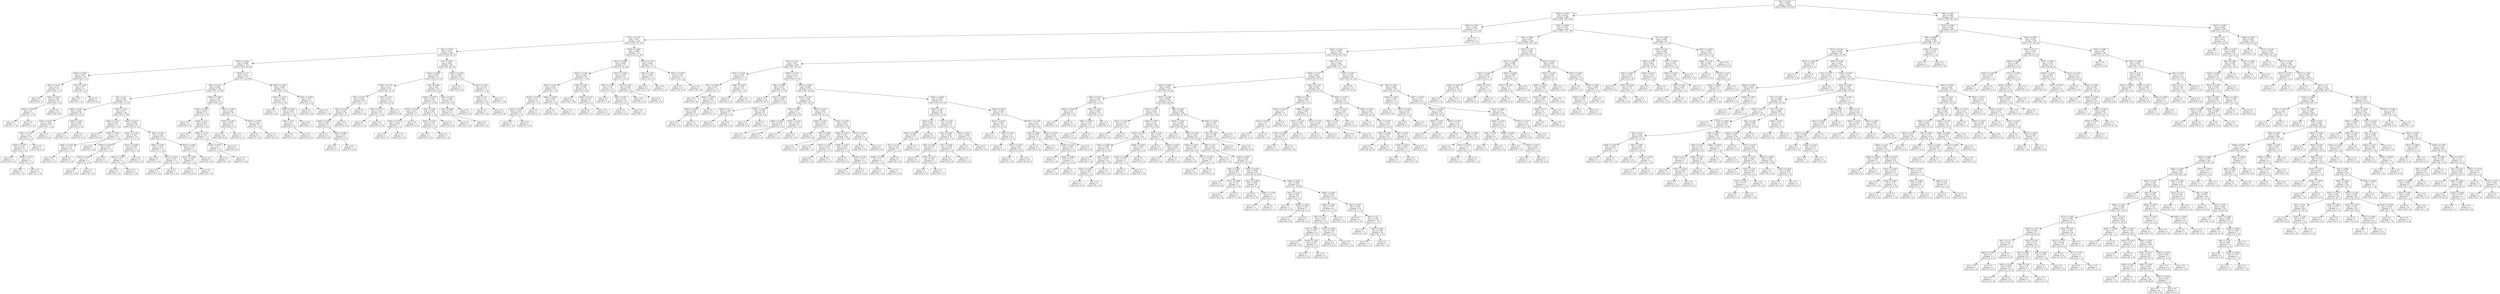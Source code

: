 digraph Tree {
node [shape=box] ;
0 [label="X[3] <= 0.647\ngini = 0.622\nsamples = 1926\nvalue = [500, 972, 454]"] ;
1 [label="X[26] <= 0.005\ngini = 0.664\nsamples = 999\nvalue = [354, 352, 293]"] ;
0 -> 1 [labeldistance=2.5, labelangle=45, headlabel="True"] ;
2 [label="X[38] <= 0.789\ngini = 0.642\nsamples = 351\nvalue = [157, 79, 115]"] ;
1 -> 2 ;
3 [label="X[13] <= 0.101\ngini = 0.64\nsamples = 343\nvalue = [157, 79, 107]"] ;
2 -> 3 ;
4 [label="X[6] <= 0.678\ngini = 0.615\nsamples = 264\nvalue = [136, 56, 72]"] ;
3 -> 4 ;
5 [label="X[33] <= 0.281\ngini = 0.568\nsamples = 176\nvalue = [102, 26, 48]"] ;
4 -> 5 ;
6 [label="X[58] <= 0.958\ngini = 0.247\nsamples = 29\nvalue = [25, 2, 2]"] ;
5 -> 6 ;
7 [label="X[45] <= 0.014\ngini = 0.14\nsamples = 27\nvalue = [25, 1, 1]"] ;
6 -> 7 ;
8 [label="gini = 0.0\nsamples = 1\nvalue = [0, 0, 1]"] ;
7 -> 8 ;
9 [label="X[53] <= 0.014\ngini = 0.074\nsamples = 26\nvalue = [25, 1, 0]"] ;
7 -> 9 ;
10 [label="X[40] <= 0.218\ngini = 0.5\nsamples = 2\nvalue = [1, 1, 0]"] ;
9 -> 10 ;
11 [label="gini = 0.0\nsamples = 1\nvalue = [1, 0, 0]"] ;
10 -> 11 ;
12 [label="gini = 0.0\nsamples = 1\nvalue = [0, 1, 0]"] ;
10 -> 12 ;
13 [label="gini = 0.0\nsamples = 24\nvalue = [24, 0, 0]"] ;
9 -> 13 ;
14 [label="X[3] <= 0.336\ngini = 0.5\nsamples = 2\nvalue = [0, 1, 1]"] ;
6 -> 14 ;
15 [label="gini = 0.0\nsamples = 1\nvalue = [0, 1, 0]"] ;
14 -> 15 ;
16 [label="gini = 0.0\nsamples = 1\nvalue = [0, 0, 1]"] ;
14 -> 16 ;
17 [label="X[38] <= 0.3\ngini = 0.601\nsamples = 147\nvalue = [77, 24, 46]"] ;
5 -> 17 ;
18 [label="X[6] <= 0.219\ngini = 0.564\nsamples = 126\nvalue = [73, 17, 36]"] ;
17 -> 18 ;
19 [label="X[2] <= 0.0\ngini = 0.604\nsamples = 82\nvalue = [39, 11, 32]"] ;
18 -> 19 ;
20 [label="X[63] <= 0.071\ngini = 0.506\nsamples = 26\nvalue = [17, 6, 3]"] ;
19 -> 20 ;
21 [label="X[36] <= 0.327\ngini = 0.364\nsamples = 18\nvalue = [14, 1, 3]"] ;
20 -> 21 ;
22 [label="X[47] <= 0.734\ngini = 0.227\nsamples = 16\nvalue = [14, 1, 1]"] ;
21 -> 22 ;
23 [label="X[45] <= 0.379\ngini = 0.124\nsamples = 15\nvalue = [14, 1, 0]"] ;
22 -> 23 ;
24 [label="gini = 0.0\nsamples = 13\nvalue = [13, 0, 0]"] ;
23 -> 24 ;
25 [label="X[66] <= 0.177\ngini = 0.5\nsamples = 2\nvalue = [1, 1, 0]"] ;
23 -> 25 ;
26 [label="gini = 0.0\nsamples = 1\nvalue = [0, 1, 0]"] ;
25 -> 26 ;
27 [label="gini = 0.0\nsamples = 1\nvalue = [1, 0, 0]"] ;
25 -> 27 ;
28 [label="gini = 0.0\nsamples = 1\nvalue = [0, 0, 1]"] ;
22 -> 28 ;
29 [label="gini = 0.0\nsamples = 2\nvalue = [0, 0, 2]"] ;
21 -> 29 ;
30 [label="X[64] <= 0.28\ngini = 0.469\nsamples = 8\nvalue = [3, 5, 0]"] ;
20 -> 30 ;
31 [label="gini = 0.0\nsamples = 5\nvalue = [0, 5, 0]"] ;
30 -> 31 ;
32 [label="gini = 0.0\nsamples = 3\nvalue = [3, 0, 0]"] ;
30 -> 32 ;
33 [label="X[57] <= 0.39\ngini = 0.57\nsamples = 56\nvalue = [22, 5, 29]"] ;
19 -> 33 ;
34 [label="X[50] <= 0.114\ngini = 0.381\nsamples = 17\nvalue = [3, 1, 13]"] ;
33 -> 34 ;
35 [label="gini = 0.0\nsamples = 2\nvalue = [2, 0, 0]"] ;
34 -> 35 ;
36 [label="X[64] <= 0.561\ngini = 0.24\nsamples = 15\nvalue = [1, 1, 13]"] ;
34 -> 36 ;
37 [label="X[49] <= 0.303\ngini = 0.133\nsamples = 14\nvalue = [1, 0, 13]"] ;
36 -> 37 ;
38 [label="gini = 0.0\nsamples = 13\nvalue = [0, 0, 13]"] ;
37 -> 38 ;
39 [label="gini = 0.0\nsamples = 1\nvalue = [1, 0, 0]"] ;
37 -> 39 ;
40 [label="gini = 0.0\nsamples = 1\nvalue = [0, 1, 0]"] ;
36 -> 40 ;
41 [label="X[47] <= 0.572\ngini = 0.584\nsamples = 39\nvalue = [19, 4, 16]"] ;
33 -> 41 ;
42 [label="X[45] <= 0.154\ngini = 0.438\nsamples = 18\nvalue = [13, 2, 3]"] ;
41 -> 42 ;
43 [label="X[64] <= 0.518\ngini = 0.56\nsamples = 5\nvalue = [1, 1, 3]"] ;
42 -> 43 ;
44 [label="X[27] <= 0.259\ngini = 0.5\nsamples = 2\nvalue = [1, 1, 0]"] ;
43 -> 44 ;
45 [label="gini = 0.0\nsamples = 1\nvalue = [1, 0, 0]"] ;
44 -> 45 ;
46 [label="gini = 0.0\nsamples = 1\nvalue = [0, 1, 0]"] ;
44 -> 46 ;
47 [label="gini = 0.0\nsamples = 3\nvalue = [0, 0, 3]"] ;
43 -> 47 ;
48 [label="X[31] <= 0.089\ngini = 0.142\nsamples = 13\nvalue = [12, 1, 0]"] ;
42 -> 48 ;
49 [label="X[27] <= 0.337\ngini = 0.5\nsamples = 2\nvalue = [1, 1, 0]"] ;
48 -> 49 ;
50 [label="gini = 0.0\nsamples = 1\nvalue = [0, 1, 0]"] ;
49 -> 50 ;
51 [label="gini = 0.0\nsamples = 1\nvalue = [1, 0, 0]"] ;
49 -> 51 ;
52 [label="gini = 0.0\nsamples = 11\nvalue = [11, 0, 0]"] ;
48 -> 52 ;
53 [label="X[5] <= 0.738\ngini = 0.526\nsamples = 21\nvalue = [6, 2, 13]"] ;
41 -> 53 ;
54 [label="X[60] <= 0.022\ngini = 0.272\nsamples = 13\nvalue = [1, 1, 11]"] ;
53 -> 54 ;
55 [label="gini = 0.0\nsamples = 1\nvalue = [1, 0, 0]"] ;
54 -> 55 ;
56 [label="X[37] <= 0.001\ngini = 0.153\nsamples = 12\nvalue = [0, 1, 11]"] ;
54 -> 56 ;
57 [label="gini = 0.0\nsamples = 11\nvalue = [0, 0, 11]"] ;
56 -> 57 ;
58 [label="gini = 0.0\nsamples = 1\nvalue = [0, 1, 0]"] ;
56 -> 58 ;
59 [label="X[33] <= 0.602\ngini = 0.531\nsamples = 8\nvalue = [5, 1, 2]"] ;
53 -> 59 ;
60 [label="X[13] <= 0.008\ngini = 0.444\nsamples = 3\nvalue = [0, 1, 2]"] ;
59 -> 60 ;
61 [label="gini = 0.0\nsamples = 2\nvalue = [0, 0, 2]"] ;
60 -> 61 ;
62 [label="gini = 0.0\nsamples = 1\nvalue = [0, 1, 0]"] ;
60 -> 62 ;
63 [label="gini = 0.0\nsamples = 5\nvalue = [5, 0, 0]"] ;
59 -> 63 ;
64 [label="X[54] <= 0.068\ngini = 0.376\nsamples = 44\nvalue = [34, 6, 4]"] ;
18 -> 64 ;
65 [label="X[22] <= 0.003\ngini = 0.622\nsamples = 14\nvalue = [7, 4, 3]"] ;
64 -> 65 ;
66 [label="gini = 0.0\nsamples = 6\nvalue = [6, 0, 0]"] ;
65 -> 66 ;
67 [label="X[34] <= 0.12\ngini = 0.594\nsamples = 8\nvalue = [1, 4, 3]"] ;
65 -> 67 ;
68 [label="gini = 0.0\nsamples = 3\nvalue = [0, 3, 0]"] ;
67 -> 68 ;
69 [label="X[58] <= 0.152\ngini = 0.56\nsamples = 5\nvalue = [1, 1, 3]"] ;
67 -> 69 ;
70 [label="X[18] <= 0.054\ngini = 0.5\nsamples = 2\nvalue = [1, 1, 0]"] ;
69 -> 70 ;
71 [label="gini = 0.0\nsamples = 1\nvalue = [0, 1, 0]"] ;
70 -> 71 ;
72 [label="gini = 0.0\nsamples = 1\nvalue = [1, 0, 0]"] ;
70 -> 72 ;
73 [label="gini = 0.0\nsamples = 3\nvalue = [0, 0, 3]"] ;
69 -> 73 ;
74 [label="X[13] <= 0.092\ngini = 0.184\nsamples = 30\nvalue = [27, 2, 1]"] ;
64 -> 74 ;
75 [label="X[54] <= 0.384\ngini = 0.071\nsamples = 27\nvalue = [26, 0, 1]"] ;
74 -> 75 ;
76 [label="gini = 0.0\nsamples = 26\nvalue = [26, 0, 0]"] ;
75 -> 76 ;
77 [label="gini = 0.0\nsamples = 1\nvalue = [0, 0, 1]"] ;
75 -> 77 ;
78 [label="X[27] <= 0.709\ngini = 0.444\nsamples = 3\nvalue = [1, 2, 0]"] ;
74 -> 78 ;
79 [label="gini = 0.0\nsamples = 1\nvalue = [1, 0, 0]"] ;
78 -> 79 ;
80 [label="gini = 0.0\nsamples = 2\nvalue = [0, 2, 0]"] ;
78 -> 80 ;
81 [label="X[48] <= 0.602\ngini = 0.626\nsamples = 21\nvalue = [4, 7, 10]"] ;
17 -> 81 ;
82 [label="X[47] <= 0.222\ngini = 0.469\nsamples = 16\nvalue = [0, 6, 10]"] ;
81 -> 82 ;
83 [label="gini = 0.0\nsamples = 3\nvalue = [0, 3, 0]"] ;
82 -> 83 ;
84 [label="X[33] <= 0.627\ngini = 0.355\nsamples = 13\nvalue = [0, 3, 10]"] ;
82 -> 84 ;
85 [label="X[6] <= 0.51\ngini = 0.5\nsamples = 6\nvalue = [0, 3, 3]"] ;
84 -> 85 ;
86 [label="gini = 0.0\nsamples = 3\nvalue = [0, 3, 0]"] ;
85 -> 86 ;
87 [label="gini = 0.0\nsamples = 3\nvalue = [0, 0, 3]"] ;
85 -> 87 ;
88 [label="gini = 0.0\nsamples = 7\nvalue = [0, 0, 7]"] ;
84 -> 88 ;
89 [label="X[10] <= 0.892\ngini = 0.32\nsamples = 5\nvalue = [4, 1, 0]"] ;
81 -> 89 ;
90 [label="gini = 0.0\nsamples = 4\nvalue = [4, 0, 0]"] ;
89 -> 90 ;
91 [label="gini = 0.0\nsamples = 1\nvalue = [0, 1, 0]"] ;
89 -> 91 ;
92 [label="X[5] <= 0.947\ngini = 0.66\nsamples = 88\nvalue = [34, 30, 24]"] ;
4 -> 92 ;
93 [label="X[23] <= 0.069\ngini = 0.637\nsamples = 75\nvalue = [33, 27, 15]"] ;
92 -> 93 ;
94 [label="X[43] <= 0.178\ngini = 0.513\nsamples = 45\nvalue = [25, 19, 1]"] ;
93 -> 94 ;
95 [label="X[7] <= 0.537\ngini = 0.416\nsamples = 29\nvalue = [21, 7, 1]"] ;
94 -> 95 ;
96 [label="X[4] <= 0.304\ngini = 0.322\nsamples = 26\nvalue = [21, 4, 1]"] ;
95 -> 96 ;
97 [label="X[49] <= 0.389\ngini = 0.594\nsamples = 8\nvalue = [3, 4, 1]"] ;
96 -> 97 ;
98 [label="gini = 0.0\nsamples = 4\nvalue = [0, 4, 0]"] ;
97 -> 98 ;
99 [label="X[6] <= 0.856\ngini = 0.375\nsamples = 4\nvalue = [3, 0, 1]"] ;
97 -> 99 ;
100 [label="gini = 0.0\nsamples = 1\nvalue = [0, 0, 1]"] ;
99 -> 100 ;
101 [label="gini = 0.0\nsamples = 3\nvalue = [3, 0, 0]"] ;
99 -> 101 ;
102 [label="gini = 0.0\nsamples = 18\nvalue = [18, 0, 0]"] ;
96 -> 102 ;
103 [label="gini = 0.0\nsamples = 3\nvalue = [0, 3, 0]"] ;
95 -> 103 ;
104 [label="X[51] <= 0.27\ngini = 0.375\nsamples = 16\nvalue = [4, 12, 0]"] ;
94 -> 104 ;
105 [label="X[47] <= 0.114\ngini = 0.142\nsamples = 13\nvalue = [1, 12, 0]"] ;
104 -> 105 ;
106 [label="gini = 0.0\nsamples = 1\nvalue = [1, 0, 0]"] ;
105 -> 106 ;
107 [label="gini = 0.0\nsamples = 12\nvalue = [0, 12, 0]"] ;
105 -> 107 ;
108 [label="gini = 0.0\nsamples = 3\nvalue = [3, 0, 0]"] ;
104 -> 108 ;
109 [label="X[8] <= 0.906\ngini = 0.64\nsamples = 30\nvalue = [8, 8, 14]"] ;
93 -> 109 ;
110 [label="X[66] <= 0.075\ngini = 0.525\nsamples = 22\nvalue = [3, 5, 14]"] ;
109 -> 110 ;
111 [label="X[53] <= 0.034\ngini = 0.611\nsamples = 6\nvalue = [3, 2, 1]"] ;
110 -> 111 ;
112 [label="X[33] <= 0.572\ngini = 0.444\nsamples = 3\nvalue = [0, 2, 1]"] ;
111 -> 112 ;
113 [label="gini = 0.0\nsamples = 1\nvalue = [0, 0, 1]"] ;
112 -> 113 ;
114 [label="gini = 0.0\nsamples = 2\nvalue = [0, 2, 0]"] ;
112 -> 114 ;
115 [label="gini = 0.0\nsamples = 3\nvalue = [3, 0, 0]"] ;
111 -> 115 ;
116 [label="X[0] <= 0.254\ngini = 0.305\nsamples = 16\nvalue = [0, 3, 13]"] ;
110 -> 116 ;
117 [label="X[14] <= 0.022\ngini = 0.133\nsamples = 14\nvalue = [0, 1, 13]"] ;
116 -> 117 ;
118 [label="gini = 0.0\nsamples = 13\nvalue = [0, 0, 13]"] ;
117 -> 118 ;
119 [label="gini = 0.0\nsamples = 1\nvalue = [0, 1, 0]"] ;
117 -> 119 ;
120 [label="gini = 0.0\nsamples = 2\nvalue = [0, 2, 0]"] ;
116 -> 120 ;
121 [label="X[2] <= 0.167\ngini = 0.469\nsamples = 8\nvalue = [5, 3, 0]"] ;
109 -> 121 ;
122 [label="X[4] <= 0.068\ngini = 0.375\nsamples = 4\nvalue = [1, 3, 0]"] ;
121 -> 122 ;
123 [label="gini = 0.0\nsamples = 1\nvalue = [1, 0, 0]"] ;
122 -> 123 ;
124 [label="gini = 0.0\nsamples = 3\nvalue = [0, 3, 0]"] ;
122 -> 124 ;
125 [label="gini = 0.0\nsamples = 4\nvalue = [4, 0, 0]"] ;
121 -> 125 ;
126 [label="X[43] <= 0.036\ngini = 0.462\nsamples = 13\nvalue = [1, 3, 9]"] ;
92 -> 126 ;
127 [label="gini = 0.0\nsamples = 2\nvalue = [0, 2, 0]"] ;
126 -> 127 ;
128 [label="X[41] <= 0.521\ngini = 0.314\nsamples = 11\nvalue = [1, 1, 9]"] ;
126 -> 128 ;
129 [label="X[32] <= 0.2\ngini = 0.18\nsamples = 10\nvalue = [0, 1, 9]"] ;
128 -> 129 ;
130 [label="gini = 0.0\nsamples = 1\nvalue = [0, 1, 0]"] ;
129 -> 130 ;
131 [label="gini = 0.0\nsamples = 9\nvalue = [0, 0, 9]"] ;
129 -> 131 ;
132 [label="gini = 0.0\nsamples = 1\nvalue = [1, 0, 0]"] ;
128 -> 132 ;
133 [label="X[34] <= 0.608\ngini = 0.648\nsamples = 79\nvalue = [21, 23, 35]"] ;
3 -> 133 ;
134 [label="X[14] <= 0.006\ngini = 0.595\nsamples = 57\nvalue = [7, 22, 28]"] ;
133 -> 134 ;
135 [label="X[22] <= 0.363\ngini = 0.526\nsamples = 36\nvalue = [6, 7, 23]"] ;
134 -> 135 ;
136 [label="X[25] <= 0.031\ngini = 0.622\nsamples = 14\nvalue = [3, 7, 4]"] ;
135 -> 136 ;
137 [label="X[16] <= 0.079\ngini = 0.37\nsamples = 9\nvalue = [1, 7, 1]"] ;
136 -> 137 ;
138 [label="X[33] <= 0.832\ngini = 0.219\nsamples = 8\nvalue = [1, 7, 0]"] ;
137 -> 138 ;
139 [label="gini = 0.0\nsamples = 7\nvalue = [0, 7, 0]"] ;
138 -> 139 ;
140 [label="gini = 0.0\nsamples = 1\nvalue = [1, 0, 0]"] ;
138 -> 140 ;
141 [label="gini = 0.0\nsamples = 1\nvalue = [0, 0, 1]"] ;
137 -> 141 ;
142 [label="X[46] <= 0.021\ngini = 0.48\nsamples = 5\nvalue = [2, 0, 3]"] ;
136 -> 142 ;
143 [label="gini = 0.0\nsamples = 2\nvalue = [2, 0, 0]"] ;
142 -> 143 ;
144 [label="gini = 0.0\nsamples = 3\nvalue = [0, 0, 3]"] ;
142 -> 144 ;
145 [label="X[0] <= 0.338\ngini = 0.236\nsamples = 22\nvalue = [3, 0, 19]"] ;
135 -> 145 ;
146 [label="gini = 0.0\nsamples = 18\nvalue = [0, 0, 18]"] ;
145 -> 146 ;
147 [label="X[30] <= 0.114\ngini = 0.375\nsamples = 4\nvalue = [3, 0, 1]"] ;
145 -> 147 ;
148 [label="gini = 0.0\nsamples = 1\nvalue = [0, 0, 1]"] ;
147 -> 148 ;
149 [label="gini = 0.0\nsamples = 3\nvalue = [3, 0, 0]"] ;
147 -> 149 ;
150 [label="X[27] <= 0.622\ngini = 0.431\nsamples = 21\nvalue = [1, 15, 5]"] ;
134 -> 150 ;
151 [label="X[42] <= 0.083\ngini = 0.24\nsamples = 15\nvalue = [1, 13, 1]"] ;
150 -> 151 ;
152 [label="gini = 0.0\nsamples = 1\nvalue = [1, 0, 0]"] ;
151 -> 152 ;
153 [label="X[8] <= 0.917\ngini = 0.133\nsamples = 14\nvalue = [0, 13, 1]"] ;
151 -> 153 ;
154 [label="gini = 0.0\nsamples = 13\nvalue = [0, 13, 0]"] ;
153 -> 154 ;
155 [label="gini = 0.0\nsamples = 1\nvalue = [0, 0, 1]"] ;
153 -> 155 ;
156 [label="X[2] <= 0.335\ngini = 0.444\nsamples = 6\nvalue = [0, 2, 4]"] ;
150 -> 156 ;
157 [label="gini = 0.0\nsamples = 4\nvalue = [0, 0, 4]"] ;
156 -> 157 ;
158 [label="gini = 0.0\nsamples = 2\nvalue = [0, 2, 0]"] ;
156 -> 158 ;
159 [label="X[56] <= 0.718\ngini = 0.492\nsamples = 22\nvalue = [14, 1, 7]"] ;
133 -> 159 ;
160 [label="X[0] <= 0.168\ngini = 0.463\nsamples = 11\nvalue = [4, 0, 7]"] ;
159 -> 160 ;
161 [label="gini = 0.0\nsamples = 4\nvalue = [4, 0, 0]"] ;
160 -> 161 ;
162 [label="gini = 0.0\nsamples = 7\nvalue = [0, 0, 7]"] ;
160 -> 162 ;
163 [label="X[52] <= 0.788\ngini = 0.165\nsamples = 11\nvalue = [10, 1, 0]"] ;
159 -> 163 ;
164 [label="gini = 0.0\nsamples = 10\nvalue = [10, 0, 0]"] ;
163 -> 164 ;
165 [label="gini = 0.0\nsamples = 1\nvalue = [0, 1, 0]"] ;
163 -> 165 ;
166 [label="gini = 0.0\nsamples = 8\nvalue = [0, 0, 8]"] ;
2 -> 166 ;
167 [label="X[23] <= 0.898\ngini = 0.655\nsamples = 648\nvalue = [197, 273, 178]"] ;
1 -> 167 ;
168 [label="X[5] <= 0.808\ngini = 0.65\nsamples = 584\nvalue = [163, 256, 165]"] ;
167 -> 168 ;
169 [label="X[65] <= 0.424\ngini = 0.645\nsamples = 519\nvalue = [130, 233, 156]"] ;
168 -> 169 ;
170 [label="X[31] <= 0.42\ngini = 0.63\nsamples = 204\nvalue = [67, 96, 41]"] ;
169 -> 170 ;
171 [label="X[61] <= 0.261\ngini = 0.59\nsamples = 27\nvalue = [15, 5, 7]"] ;
170 -> 171 ;
172 [label="X[11] <= 0.803\ngini = 0.64\nsamples = 15\nvalue = [4, 4, 7]"] ;
171 -> 172 ;
173 [label="gini = 0.0\nsamples = 4\nvalue = [0, 4, 0]"] ;
172 -> 173 ;
174 [label="X[42] <= 0.979\ngini = 0.463\nsamples = 11\nvalue = [4, 0, 7]"] ;
172 -> 174 ;
175 [label="X[56] <= 0.042\ngini = 0.444\nsamples = 6\nvalue = [4, 0, 2]"] ;
174 -> 175 ;
176 [label="gini = 0.0\nsamples = 2\nvalue = [0, 0, 2]"] ;
175 -> 176 ;
177 [label="gini = 0.0\nsamples = 4\nvalue = [4, 0, 0]"] ;
175 -> 177 ;
178 [label="gini = 0.0\nsamples = 5\nvalue = [0, 0, 5]"] ;
174 -> 178 ;
179 [label="X[49] <= 0.053\ngini = 0.153\nsamples = 12\nvalue = [11, 1, 0]"] ;
171 -> 179 ;
180 [label="gini = 0.0\nsamples = 1\nvalue = [0, 1, 0]"] ;
179 -> 180 ;
181 [label="gini = 0.0\nsamples = 11\nvalue = [11, 0, 0]"] ;
179 -> 181 ;
182 [label="X[66] <= 0.015\ngini = 0.612\nsamples = 177\nvalue = [52, 91, 34]"] ;
170 -> 182 ;
183 [label="X[8] <= 0.569\ngini = 0.327\nsamples = 34\nvalue = [7, 27, 0]"] ;
182 -> 183 ;
184 [label="gini = 0.0\nsamples = 18\nvalue = [0, 18, 0]"] ;
183 -> 184 ;
185 [label="X[24] <= 0.096\ngini = 0.492\nsamples = 16\nvalue = [7, 9, 0]"] ;
183 -> 185 ;
186 [label="X[49] <= 0.12\ngini = 0.245\nsamples = 7\nvalue = [6, 1, 0]"] ;
185 -> 186 ;
187 [label="gini = 0.0\nsamples = 6\nvalue = [6, 0, 0]"] ;
186 -> 187 ;
188 [label="gini = 0.0\nsamples = 1\nvalue = [0, 1, 0]"] ;
186 -> 188 ;
189 [label="X[61] <= 0.451\ngini = 0.198\nsamples = 9\nvalue = [1, 8, 0]"] ;
185 -> 189 ;
190 [label="gini = 0.0\nsamples = 8\nvalue = [0, 8, 0]"] ;
189 -> 190 ;
191 [label="gini = 0.0\nsamples = 1\nvalue = [1, 0, 0]"] ;
189 -> 191 ;
192 [label="X[19] <= 0.848\ngini = 0.644\nsamples = 143\nvalue = [45, 64, 34]"] ;
182 -> 192 ;
193 [label="X[12] <= 0.537\ngini = 0.64\nsamples = 49\nvalue = [10, 18, 21]"] ;
192 -> 193 ;
194 [label="X[4] <= 0.626\ngini = 0.5\nsamples = 12\nvalue = [6, 6, 0]"] ;
193 -> 194 ;
195 [label="X[48] <= 0.034\ngini = 0.278\nsamples = 6\nvalue = [1, 5, 0]"] ;
194 -> 195 ;
196 [label="gini = 0.0\nsamples = 1\nvalue = [1, 0, 0]"] ;
195 -> 196 ;
197 [label="gini = 0.0\nsamples = 5\nvalue = [0, 5, 0]"] ;
195 -> 197 ;
198 [label="X[10] <= 0.133\ngini = 0.278\nsamples = 6\nvalue = [5, 1, 0]"] ;
194 -> 198 ;
199 [label="gini = 0.0\nsamples = 1\nvalue = [0, 1, 0]"] ;
198 -> 199 ;
200 [label="gini = 0.0\nsamples = 5\nvalue = [5, 0, 0]"] ;
198 -> 200 ;
201 [label="X[27] <= 0.012\ngini = 0.561\nsamples = 37\nvalue = [4, 12, 21]"] ;
193 -> 201 ;
202 [label="X[46] <= 0.051\ngini = 0.346\nsamples = 9\nvalue = [0, 7, 2]"] ;
201 -> 202 ;
203 [label="gini = 0.0\nsamples = 6\nvalue = [0, 6, 0]"] ;
202 -> 203 ;
204 [label="X[0] <= 0.088\ngini = 0.444\nsamples = 3\nvalue = [0, 1, 2]"] ;
202 -> 204 ;
205 [label="gini = 0.0\nsamples = 2\nvalue = [0, 0, 2]"] ;
204 -> 205 ;
206 [label="gini = 0.0\nsamples = 1\nvalue = [0, 1, 0]"] ;
204 -> 206 ;
207 [label="X[14] <= 0.739\ngini = 0.487\nsamples = 28\nvalue = [4, 5, 19]"] ;
201 -> 207 ;
208 [label="X[45] <= 0.478\ngini = 0.351\nsamples = 24\nvalue = [2, 3, 19]"] ;
207 -> 208 ;
209 [label="X[33] <= 0.232\ngini = 0.105\nsamples = 18\nvalue = [1, 0, 17]"] ;
208 -> 209 ;
210 [label="gini = 0.0\nsamples = 1\nvalue = [1, 0, 0]"] ;
209 -> 210 ;
211 [label="gini = 0.0\nsamples = 17\nvalue = [0, 0, 17]"] ;
209 -> 211 ;
212 [label="X[29] <= 0.261\ngini = 0.611\nsamples = 6\nvalue = [1, 3, 2]"] ;
208 -> 212 ;
213 [label="gini = 0.0\nsamples = 2\nvalue = [0, 0, 2]"] ;
212 -> 213 ;
214 [label="X[30] <= 0.79\ngini = 0.375\nsamples = 4\nvalue = [1, 3, 0]"] ;
212 -> 214 ;
215 [label="gini = 0.0\nsamples = 3\nvalue = [0, 3, 0]"] ;
214 -> 215 ;
216 [label="gini = 0.0\nsamples = 1\nvalue = [1, 0, 0]"] ;
214 -> 216 ;
217 [label="X[11] <= 0.859\ngini = 0.5\nsamples = 4\nvalue = [2, 2, 0]"] ;
207 -> 217 ;
218 [label="gini = 0.0\nsamples = 2\nvalue = [0, 2, 0]"] ;
217 -> 218 ;
219 [label="gini = 0.0\nsamples = 2\nvalue = [2, 0, 0]"] ;
217 -> 219 ;
220 [label="X[36] <= 0.069\ngini = 0.603\nsamples = 94\nvalue = [35, 46, 13]"] ;
192 -> 220 ;
221 [label="X[52] <= 0.41\ngini = 0.576\nsamples = 47\nvalue = [26, 15, 6]"] ;
220 -> 221 ;
222 [label="X[24] <= 0.2\ngini = 0.445\nsamples = 20\nvalue = [14, 1, 5]"] ;
221 -> 222 ;
223 [label="X[47] <= 0.024\ngini = 0.304\nsamples = 17\nvalue = [14, 1, 2]"] ;
222 -> 223 ;
224 [label="X[1] <= 0.167\ngini = 0.625\nsamples = 4\nvalue = [1, 1, 2]"] ;
223 -> 224 ;
225 [label="X[49] <= 0.058\ngini = 0.5\nsamples = 2\nvalue = [1, 1, 0]"] ;
224 -> 225 ;
226 [label="gini = 0.0\nsamples = 1\nvalue = [0, 1, 0]"] ;
225 -> 226 ;
227 [label="gini = 0.0\nsamples = 1\nvalue = [1, 0, 0]"] ;
225 -> 227 ;
228 [label="gini = 0.0\nsamples = 2\nvalue = [0, 0, 2]"] ;
224 -> 228 ;
229 [label="gini = 0.0\nsamples = 13\nvalue = [13, 0, 0]"] ;
223 -> 229 ;
230 [label="gini = 0.0\nsamples = 3\nvalue = [0, 0, 3]"] ;
222 -> 230 ;
231 [label="X[7] <= 0.146\ngini = 0.532\nsamples = 27\nvalue = [12, 14, 1]"] ;
221 -> 231 ;
232 [label="X[0] <= 0.369\ngini = 0.508\nsamples = 16\nvalue = [10, 5, 1]"] ;
231 -> 232 ;
233 [label="X[4] <= 0.348\ngini = 0.571\nsamples = 7\nvalue = [2, 4, 1]"] ;
232 -> 233 ;
234 [label="gini = 0.0\nsamples = 4\nvalue = [0, 4, 0]"] ;
233 -> 234 ;
235 [label="X[27] <= 0.197\ngini = 0.444\nsamples = 3\nvalue = [2, 0, 1]"] ;
233 -> 235 ;
236 [label="gini = 0.0\nsamples = 2\nvalue = [2, 0, 0]"] ;
235 -> 236 ;
237 [label="gini = 0.0\nsamples = 1\nvalue = [0, 0, 1]"] ;
235 -> 237 ;
238 [label="X[1] <= 0.595\ngini = 0.198\nsamples = 9\nvalue = [8, 1, 0]"] ;
232 -> 238 ;
239 [label="gini = 0.0\nsamples = 8\nvalue = [8, 0, 0]"] ;
238 -> 239 ;
240 [label="gini = 0.0\nsamples = 1\nvalue = [0, 1, 0]"] ;
238 -> 240 ;
241 [label="X[5] <= 0.615\ngini = 0.298\nsamples = 11\nvalue = [2, 9, 0]"] ;
231 -> 241 ;
242 [label="gini = 0.0\nsamples = 9\nvalue = [0, 9, 0]"] ;
241 -> 242 ;
243 [label="gini = 0.0\nsamples = 2\nvalue = [2, 0, 0]"] ;
241 -> 243 ;
244 [label="X[36] <= 0.222\ngini = 0.506\nsamples = 47\nvalue = [9, 31, 7]"] ;
220 -> 244 ;
245 [label="X[10] <= 0.128\ngini = 0.261\nsamples = 27\nvalue = [1, 23, 3]"] ;
244 -> 245 ;
246 [label="gini = 0.0\nsamples = 2\nvalue = [0, 0, 2]"] ;
245 -> 246 ;
247 [label="X[3] <= 0.126\ngini = 0.15\nsamples = 25\nvalue = [1, 23, 1]"] ;
245 -> 247 ;
248 [label="gini = 0.0\nsamples = 1\nvalue = [0, 0, 1]"] ;
247 -> 248 ;
249 [label="X[47] <= 0.052\ngini = 0.08\nsamples = 24\nvalue = [1, 23, 0]"] ;
247 -> 249 ;
250 [label="gini = 0.0\nsamples = 1\nvalue = [1, 0, 0]"] ;
249 -> 250 ;
251 [label="gini = 0.0\nsamples = 23\nvalue = [0, 23, 0]"] ;
249 -> 251 ;
252 [label="X[57] <= 0.188\ngini = 0.64\nsamples = 20\nvalue = [8, 8, 4]"] ;
244 -> 252 ;
253 [label="X[8] <= 0.605\ngini = 0.278\nsamples = 6\nvalue = [0, 5, 1]"] ;
252 -> 253 ;
254 [label="gini = 0.0\nsamples = 5\nvalue = [0, 5, 0]"] ;
253 -> 254 ;
255 [label="gini = 0.0\nsamples = 1\nvalue = [0, 0, 1]"] ;
253 -> 255 ;
256 [label="X[26] <= 0.979\ngini = 0.582\nsamples = 14\nvalue = [8, 3, 3]"] ;
252 -> 256 ;
257 [label="X[48] <= 0.221\ngini = 0.397\nsamples = 11\nvalue = [8, 3, 0]"] ;
256 -> 257 ;
258 [label="gini = 0.0\nsamples = 7\nvalue = [7, 0, 0]"] ;
257 -> 258 ;
259 [label="X[43] <= 0.081\ngini = 0.375\nsamples = 4\nvalue = [1, 3, 0]"] ;
257 -> 259 ;
260 [label="gini = 0.0\nsamples = 1\nvalue = [1, 0, 0]"] ;
259 -> 260 ;
261 [label="gini = 0.0\nsamples = 3\nvalue = [0, 3, 0]"] ;
259 -> 261 ;
262 [label="gini = 0.0\nsamples = 3\nvalue = [0, 0, 3]"] ;
256 -> 262 ;
263 [label="X[47] <= 0.711\ngini = 0.638\nsamples = 315\nvalue = [63, 137, 115]"] ;
169 -> 263 ;
264 [label="X[60] <= 0.711\ngini = 0.645\nsamples = 235\nvalue = [51, 87, 97]"] ;
263 -> 264 ;
265 [label="X[49] <= 0.086\ngini = 0.622\nsamples = 175\nvalue = [32, 59, 84]"] ;
264 -> 265 ;
266 [label="X[9] <= 0.218\ngini = 0.476\nsamples = 19\nvalue = [4, 13, 2]"] ;
265 -> 266 ;
267 [label="X[22] <= 0.038\ngini = 0.32\nsamples = 5\nvalue = [4, 1, 0]"] ;
266 -> 267 ;
268 [label="gini = 0.0\nsamples = 1\nvalue = [0, 1, 0]"] ;
267 -> 268 ;
269 [label="gini = 0.0\nsamples = 4\nvalue = [4, 0, 0]"] ;
267 -> 269 ;
270 [label="X[41] <= 0.542\ngini = 0.245\nsamples = 14\nvalue = [0, 12, 2]"] ;
266 -> 270 ;
271 [label="X[58] <= 0.693\ngini = 0.142\nsamples = 13\nvalue = [0, 12, 1]"] ;
270 -> 271 ;
272 [label="gini = 0.0\nsamples = 12\nvalue = [0, 12, 0]"] ;
271 -> 272 ;
273 [label="gini = 0.0\nsamples = 1\nvalue = [0, 0, 1]"] ;
271 -> 273 ;
274 [label="gini = 0.0\nsamples = 1\nvalue = [0, 0, 1]"] ;
270 -> 274 ;
275 [label="X[53] <= 0.448\ngini = 0.605\nsamples = 156\nvalue = [28, 46, 82]"] ;
265 -> 275 ;
276 [label="X[13] <= 0.017\ngini = 0.402\nsamples = 52\nvalue = [4, 9, 39]"] ;
275 -> 276 ;
277 [label="X[12] <= 0.729\ngini = 0.375\nsamples = 4\nvalue = [1, 3, 0]"] ;
276 -> 277 ;
278 [label="gini = 0.0\nsamples = 3\nvalue = [0, 3, 0]"] ;
277 -> 278 ;
279 [label="gini = 0.0\nsamples = 1\nvalue = [1, 0, 0]"] ;
277 -> 279 ;
280 [label="X[24] <= 0.907\ngini = 0.32\nsamples = 48\nvalue = [3, 6, 39]"] ;
276 -> 280 ;
281 [label="X[43] <= 0.702\ngini = 0.21\nsamples = 42\nvalue = [0, 5, 37]"] ;
280 -> 281 ;
282 [label="X[47] <= 0.069\ngini = 0.108\nsamples = 35\nvalue = [0, 2, 33]"] ;
281 -> 282 ;
283 [label="gini = 0.0\nsamples = 1\nvalue = [0, 1, 0]"] ;
282 -> 283 ;
284 [label="X[6] <= 0.144\ngini = 0.057\nsamples = 34\nvalue = [0, 1, 33]"] ;
282 -> 284 ;
285 [label="X[43] <= 0.387\ngini = 0.444\nsamples = 3\nvalue = [0, 1, 2]"] ;
284 -> 285 ;
286 [label="gini = 0.0\nsamples = 2\nvalue = [0, 0, 2]"] ;
285 -> 286 ;
287 [label="gini = 0.0\nsamples = 1\nvalue = [0, 1, 0]"] ;
285 -> 287 ;
288 [label="gini = 0.0\nsamples = 31\nvalue = [0, 0, 31]"] ;
284 -> 288 ;
289 [label="X[48] <= 0.526\ngini = 0.49\nsamples = 7\nvalue = [0, 3, 4]"] ;
281 -> 289 ;
290 [label="X[45] <= 0.586\ngini = 0.375\nsamples = 4\nvalue = [0, 3, 1]"] ;
289 -> 290 ;
291 [label="gini = 0.0\nsamples = 1\nvalue = [0, 0, 1]"] ;
290 -> 291 ;
292 [label="gini = 0.0\nsamples = 3\nvalue = [0, 3, 0]"] ;
290 -> 292 ;
293 [label="gini = 0.0\nsamples = 3\nvalue = [0, 0, 3]"] ;
289 -> 293 ;
294 [label="X[0] <= 0.45\ngini = 0.611\nsamples = 6\nvalue = [3, 1, 2]"] ;
280 -> 294 ;
295 [label="gini = 0.0\nsamples = 3\nvalue = [3, 0, 0]"] ;
294 -> 295 ;
296 [label="X[39] <= 0.679\ngini = 0.444\nsamples = 3\nvalue = [0, 1, 2]"] ;
294 -> 296 ;
297 [label="gini = 0.0\nsamples = 2\nvalue = [0, 0, 2]"] ;
296 -> 297 ;
298 [label="gini = 0.0\nsamples = 1\nvalue = [0, 1, 0]"] ;
296 -> 298 ;
299 [label="X[8] <= 0.876\ngini = 0.649\nsamples = 104\nvalue = [24, 37, 43]"] ;
275 -> 299 ;
300 [label="X[63] <= 0.361\ngini = 0.628\nsamples = 90\nvalue = [18, 29, 43]"] ;
299 -> 300 ;
301 [label="gini = 0.0\nsamples = 3\nvalue = [3, 0, 0]"] ;
300 -> 301 ;
302 [label="X[32] <= 0.304\ngini = 0.615\nsamples = 87\nvalue = [15, 29, 43]"] ;
300 -> 302 ;
303 [label="X[44] <= 0.416\ngini = 0.298\nsamples = 11\nvalue = [2, 0, 9]"] ;
302 -> 303 ;
304 [label="gini = 0.0\nsamples = 8\nvalue = [0, 0, 8]"] ;
303 -> 304 ;
305 [label="X[17] <= 0.557\ngini = 0.444\nsamples = 3\nvalue = [2, 0, 1]"] ;
303 -> 305 ;
306 [label="gini = 0.0\nsamples = 2\nvalue = [2, 0, 0]"] ;
305 -> 306 ;
307 [label="gini = 0.0\nsamples = 1\nvalue = [0, 0, 1]"] ;
305 -> 307 ;
308 [label="X[9] <= 0.14\ngini = 0.625\nsamples = 76\nvalue = [13, 29, 34]"] ;
302 -> 308 ;
309 [label="gini = 0.0\nsamples = 5\nvalue = [0, 5, 0]"] ;
308 -> 309 ;
310 [label="X[39] <= 0.065\ngini = 0.623\nsamples = 71\nvalue = [13, 24, 34]"] ;
308 -> 310 ;
311 [label="X[8] <= 0.684\ngini = 0.494\nsamples = 9\nvalue = [5, 0, 4]"] ;
310 -> 311 ;
312 [label="gini = 0.0\nsamples = 4\nvalue = [4, 0, 0]"] ;
311 -> 312 ;
313 [label="X[57] <= 0.986\ngini = 0.32\nsamples = 5\nvalue = [1, 0, 4]"] ;
311 -> 313 ;
314 [label="gini = 0.0\nsamples = 4\nvalue = [0, 0, 4]"] ;
313 -> 314 ;
315 [label="gini = 0.0\nsamples = 1\nvalue = [1, 0, 0]"] ;
313 -> 315 ;
316 [label="X[26] <= 0.035\ngini = 0.599\nsamples = 62\nvalue = [8, 24, 30]"] ;
310 -> 316 ;
317 [label="X[31] <= 0.898\ngini = 0.406\nsamples = 8\nvalue = [1, 6, 1]"] ;
316 -> 317 ;
318 [label="gini = 0.0\nsamples = 6\nvalue = [0, 6, 0]"] ;
317 -> 318 ;
319 [label="X[49] <= 0.736\ngini = 0.5\nsamples = 2\nvalue = [1, 0, 1]"] ;
317 -> 319 ;
320 [label="gini = 0.0\nsamples = 1\nvalue = [1, 0, 0]"] ;
319 -> 320 ;
321 [label="gini = 0.0\nsamples = 1\nvalue = [0, 0, 1]"] ;
319 -> 321 ;
322 [label="X[59] <= 0.625\ngini = 0.584\nsamples = 54\nvalue = [7, 18, 29]"] ;
316 -> 322 ;
323 [label="X[42] <= 0.417\ngini = 0.494\nsamples = 9\nvalue = [2, 6, 1]"] ;
322 -> 323 ;
324 [label="gini = 0.0\nsamples = 2\nvalue = [2, 0, 0]"] ;
323 -> 324 ;
325 [label="X[60] <= 0.505\ngini = 0.245\nsamples = 7\nvalue = [0, 6, 1]"] ;
323 -> 325 ;
326 [label="gini = 0.0\nsamples = 6\nvalue = [0, 6, 0]"] ;
325 -> 326 ;
327 [label="gini = 0.0\nsamples = 1\nvalue = [0, 0, 1]"] ;
325 -> 327 ;
328 [label="X[66] <= 0.446\ngini = 0.529\nsamples = 45\nvalue = [5, 12, 28]"] ;
322 -> 328 ;
329 [label="X[60] <= 0.545\ngini = 0.573\nsamples = 24\nvalue = [2, 11, 11]"] ;
328 -> 329 ;
330 [label="X[4] <= 0.133\ngini = 0.554\nsamples = 19\nvalue = [2, 11, 6]"] ;
329 -> 330 ;
331 [label="X[2] <= 0.482\ngini = 0.54\nsamples = 10\nvalue = [1, 3, 6]"] ;
330 -> 331 ;
332 [label="gini = 0.0\nsamples = 3\nvalue = [0, 3, 0]"] ;
331 -> 332 ;
333 [label="X[30] <= 0.041\ngini = 0.245\nsamples = 7\nvalue = [1, 0, 6]"] ;
331 -> 333 ;
334 [label="gini = 0.0\nsamples = 1\nvalue = [1, 0, 0]"] ;
333 -> 334 ;
335 [label="gini = 0.0\nsamples = 6\nvalue = [0, 0, 6]"] ;
333 -> 335 ;
336 [label="X[10] <= 0.882\ngini = 0.198\nsamples = 9\nvalue = [1, 8, 0]"] ;
330 -> 336 ;
337 [label="gini = 0.0\nsamples = 8\nvalue = [0, 8, 0]"] ;
336 -> 337 ;
338 [label="gini = 0.0\nsamples = 1\nvalue = [1, 0, 0]"] ;
336 -> 338 ;
339 [label="gini = 0.0\nsamples = 5\nvalue = [0, 0, 5]"] ;
329 -> 339 ;
340 [label="X[0] <= 0.207\ngini = 0.322\nsamples = 21\nvalue = [3, 1, 17]"] ;
328 -> 340 ;
341 [label="gini = 0.0\nsamples = 2\nvalue = [2, 0, 0]"] ;
340 -> 341 ;
342 [label="X[47] <= 0.2\ngini = 0.194\nsamples = 19\nvalue = [1, 1, 17]"] ;
340 -> 342 ;
343 [label="gini = 0.0\nsamples = 1\nvalue = [1, 0, 0]"] ;
342 -> 343 ;
344 [label="X[8] <= 0.855\ngini = 0.105\nsamples = 18\nvalue = [0, 1, 17]"] ;
342 -> 344 ;
345 [label="gini = 0.0\nsamples = 17\nvalue = [0, 0, 17]"] ;
344 -> 345 ;
346 [label="gini = 0.0\nsamples = 1\nvalue = [0, 1, 0]"] ;
344 -> 346 ;
347 [label="X[28] <= 0.826\ngini = 0.49\nsamples = 14\nvalue = [6, 8, 0]"] ;
299 -> 347 ;
348 [label="X[5] <= 0.345\ngini = 0.198\nsamples = 9\nvalue = [1, 8, 0]"] ;
347 -> 348 ;
349 [label="gini = 0.0\nsamples = 1\nvalue = [1, 0, 0]"] ;
348 -> 349 ;
350 [label="gini = 0.0\nsamples = 8\nvalue = [0, 8, 0]"] ;
348 -> 350 ;
351 [label="gini = 0.0\nsamples = 5\nvalue = [5, 0, 0]"] ;
347 -> 351 ;
352 [label="X[41] <= 0.128\ngini = 0.635\nsamples = 60\nvalue = [19, 28, 13]"] ;
264 -> 352 ;
353 [label="X[54] <= 0.337\ngini = 0.586\nsamples = 23\nvalue = [13, 5, 5]"] ;
352 -> 353 ;
354 [label="X[54] <= 0.241\ngini = 0.5\nsamples = 6\nvalue = [1, 1, 4]"] ;
353 -> 354 ;
355 [label="X[12] <= 0.458\ngini = 0.5\nsamples = 2\nvalue = [1, 1, 0]"] ;
354 -> 355 ;
356 [label="gini = 0.0\nsamples = 1\nvalue = [1, 0, 0]"] ;
355 -> 356 ;
357 [label="gini = 0.0\nsamples = 1\nvalue = [0, 1, 0]"] ;
355 -> 357 ;
358 [label="gini = 0.0\nsamples = 4\nvalue = [0, 0, 4]"] ;
354 -> 358 ;
359 [label="X[46] <= 0.431\ngini = 0.443\nsamples = 17\nvalue = [12, 4, 1]"] ;
353 -> 359 ;
360 [label="X[33] <= 0.422\ngini = 0.245\nsamples = 14\nvalue = [12, 2, 0]"] ;
359 -> 360 ;
361 [label="X[18] <= 0.269\ngini = 0.444\nsamples = 3\nvalue = [1, 2, 0]"] ;
360 -> 361 ;
362 [label="gini = 0.0\nsamples = 1\nvalue = [1, 0, 0]"] ;
361 -> 362 ;
363 [label="gini = 0.0\nsamples = 2\nvalue = [0, 2, 0]"] ;
361 -> 363 ;
364 [label="gini = 0.0\nsamples = 11\nvalue = [11, 0, 0]"] ;
360 -> 364 ;
365 [label="X[11] <= 0.741\ngini = 0.444\nsamples = 3\nvalue = [0, 2, 1]"] ;
359 -> 365 ;
366 [label="gini = 0.0\nsamples = 2\nvalue = [0, 2, 0]"] ;
365 -> 366 ;
367 [label="gini = 0.0\nsamples = 1\nvalue = [0, 0, 1]"] ;
365 -> 367 ;
368 [label="X[49] <= 0.146\ngini = 0.541\nsamples = 37\nvalue = [6, 23, 8]"] ;
352 -> 368 ;
369 [label="X[49] <= 0.127\ngini = 0.594\nsamples = 8\nvalue = [3, 1, 4]"] ;
368 -> 369 ;
370 [label="X[9] <= 0.247\ngini = 0.32\nsamples = 5\nvalue = [0, 1, 4]"] ;
369 -> 370 ;
371 [label="gini = 0.0\nsamples = 1\nvalue = [0, 1, 0]"] ;
370 -> 371 ;
372 [label="gini = 0.0\nsamples = 4\nvalue = [0, 0, 4]"] ;
370 -> 372 ;
373 [label="gini = 0.0\nsamples = 3\nvalue = [3, 0, 0]"] ;
369 -> 373 ;
374 [label="X[52] <= 0.054\ngini = 0.395\nsamples = 29\nvalue = [3, 22, 4]"] ;
368 -> 374 ;
375 [label="gini = 0.0\nsamples = 2\nvalue = [0, 0, 2]"] ;
374 -> 375 ;
376 [label="X[1] <= 0.597\ngini = 0.318\nsamples = 27\nvalue = [3, 22, 2]"] ;
374 -> 376 ;
377 [label="X[10] <= 0.804\ngini = 0.091\nsamples = 21\nvalue = [0, 20, 1]"] ;
376 -> 377 ;
378 [label="gini = 0.0\nsamples = 20\nvalue = [0, 20, 0]"] ;
377 -> 378 ;
379 [label="gini = 0.0\nsamples = 1\nvalue = [0, 0, 1]"] ;
377 -> 379 ;
380 [label="X[8] <= 0.48\ngini = 0.611\nsamples = 6\nvalue = [3, 2, 1]"] ;
376 -> 380 ;
381 [label="X[16] <= 0.614\ngini = 0.444\nsamples = 3\nvalue = [0, 2, 1]"] ;
380 -> 381 ;
382 [label="gini = 0.0\nsamples = 1\nvalue = [0, 0, 1]"] ;
381 -> 382 ;
383 [label="gini = 0.0\nsamples = 2\nvalue = [0, 2, 0]"] ;
381 -> 383 ;
384 [label="gini = 0.0\nsamples = 3\nvalue = [3, 0, 0]"] ;
380 -> 384 ;
385 [label="X[33] <= 0.227\ngini = 0.536\nsamples = 80\nvalue = [12, 50, 18]"] ;
263 -> 385 ;
386 [label="gini = 0.0\nsamples = 16\nvalue = [0, 16, 0]"] ;
385 -> 386 ;
387 [label="X[5] <= 0.432\ngini = 0.604\nsamples = 64\nvalue = [12, 34, 18]"] ;
385 -> 387 ;
388 [label="X[60] <= 0.304\ngini = 0.46\nsamples = 10\nvalue = [7, 2, 1]"] ;
387 -> 388 ;
389 [label="gini = 0.0\nsamples = 2\nvalue = [0, 2, 0]"] ;
388 -> 389 ;
390 [label="X[27] <= 0.402\ngini = 0.219\nsamples = 8\nvalue = [7, 0, 1]"] ;
388 -> 390 ;
391 [label="gini = 0.0\nsamples = 1\nvalue = [0, 0, 1]"] ;
390 -> 391 ;
392 [label="gini = 0.0\nsamples = 7\nvalue = [7, 0, 0]"] ;
390 -> 392 ;
393 [label="X[47] <= 0.853\ngini = 0.541\nsamples = 54\nvalue = [5, 32, 17]"] ;
387 -> 393 ;
394 [label="X[37] <= 0.008\ngini = 0.309\nsamples = 28\nvalue = [2, 23, 3]"] ;
393 -> 394 ;
395 [label="X[65] <= 0.932\ngini = 0.444\nsamples = 3\nvalue = [1, 0, 2]"] ;
394 -> 395 ;
396 [label="gini = 0.0\nsamples = 1\nvalue = [1, 0, 0]"] ;
395 -> 396 ;
397 [label="gini = 0.0\nsamples = 2\nvalue = [0, 0, 2]"] ;
395 -> 397 ;
398 [label="X[57] <= 0.655\ngini = 0.15\nsamples = 25\nvalue = [1, 23, 1]"] ;
394 -> 398 ;
399 [label="gini = 0.0\nsamples = 1\nvalue = [1, 0, 0]"] ;
398 -> 399 ;
400 [label="X[49] <= 0.998\ngini = 0.08\nsamples = 24\nvalue = [0, 23, 1]"] ;
398 -> 400 ;
401 [label="gini = 0.0\nsamples = 22\nvalue = [0, 22, 0]"] ;
400 -> 401 ;
402 [label="X[47] <= 0.796\ngini = 0.5\nsamples = 2\nvalue = [0, 1, 1]"] ;
400 -> 402 ;
403 [label="gini = 0.0\nsamples = 1\nvalue = [0, 0, 1]"] ;
402 -> 403 ;
404 [label="gini = 0.0\nsamples = 1\nvalue = [0, 1, 0]"] ;
402 -> 404 ;
405 [label="X[51] <= 0.882\ngini = 0.577\nsamples = 26\nvalue = [3, 9, 14]"] ;
393 -> 405 ;
406 [label="X[29] <= 0.154\ngini = 0.617\nsamples = 16\nvalue = [3, 8, 5]"] ;
405 -> 406 ;
407 [label="X[8] <= 0.701\ngini = 0.5\nsamples = 6\nvalue = [3, 0, 3]"] ;
406 -> 407 ;
408 [label="gini = 0.0\nsamples = 3\nvalue = [0, 0, 3]"] ;
407 -> 408 ;
409 [label="gini = 0.0\nsamples = 3\nvalue = [3, 0, 0]"] ;
407 -> 409 ;
410 [label="X[40] <= 0.846\ngini = 0.32\nsamples = 10\nvalue = [0, 8, 2]"] ;
406 -> 410 ;
411 [label="gini = 0.0\nsamples = 7\nvalue = [0, 7, 0]"] ;
410 -> 411 ;
412 [label="X[36] <= 0.671\ngini = 0.444\nsamples = 3\nvalue = [0, 1, 2]"] ;
410 -> 412 ;
413 [label="gini = 0.0\nsamples = 1\nvalue = [0, 1, 0]"] ;
412 -> 413 ;
414 [label="gini = 0.0\nsamples = 2\nvalue = [0, 0, 2]"] ;
412 -> 414 ;
415 [label="X[37] <= 0.167\ngini = 0.18\nsamples = 10\nvalue = [0, 1, 9]"] ;
405 -> 415 ;
416 [label="gini = 0.0\nsamples = 9\nvalue = [0, 0, 9]"] ;
415 -> 416 ;
417 [label="gini = 0.0\nsamples = 1\nvalue = [0, 1, 0]"] ;
415 -> 417 ;
418 [label="X[30] <= 0.03\ngini = 0.598\nsamples = 65\nvalue = [33, 23, 9]"] ;
168 -> 418 ;
419 [label="X[13] <= 0.294\ngini = 0.406\nsamples = 28\nvalue = [21, 4, 3]"] ;
418 -> 419 ;
420 [label="X[41] <= 0.438\ngini = 0.244\nsamples = 22\nvalue = [19, 2, 1]"] ;
419 -> 420 ;
421 [label="X[40] <= 0.669\ngini = 0.095\nsamples = 20\nvalue = [19, 1, 0]"] ;
420 -> 421 ;
422 [label="gini = 0.0\nsamples = 1\nvalue = [0, 1, 0]"] ;
421 -> 422 ;
423 [label="gini = 0.0\nsamples = 19\nvalue = [19, 0, 0]"] ;
421 -> 423 ;
424 [label="X[50] <= 0.418\ngini = 0.5\nsamples = 2\nvalue = [0, 1, 1]"] ;
420 -> 424 ;
425 [label="gini = 0.0\nsamples = 1\nvalue = [0, 0, 1]"] ;
424 -> 425 ;
426 [label="gini = 0.0\nsamples = 1\nvalue = [0, 1, 0]"] ;
424 -> 426 ;
427 [label="X[25] <= 0.696\ngini = 0.667\nsamples = 6\nvalue = [2, 2, 2]"] ;
419 -> 427 ;
428 [label="X[50] <= 0.478\ngini = 0.5\nsamples = 4\nvalue = [0, 2, 2]"] ;
427 -> 428 ;
429 [label="gini = 0.0\nsamples = 2\nvalue = [0, 0, 2]"] ;
428 -> 429 ;
430 [label="gini = 0.0\nsamples = 2\nvalue = [0, 2, 0]"] ;
428 -> 430 ;
431 [label="gini = 0.0\nsamples = 2\nvalue = [2, 0, 0]"] ;
427 -> 431 ;
432 [label="X[22] <= 0.541\ngini = 0.605\nsamples = 37\nvalue = [12, 19, 6]"] ;
418 -> 432 ;
433 [label="X[43] <= 0.263\ngini = 0.381\nsamples = 21\nvalue = [4, 16, 1]"] ;
432 -> 433 ;
434 [label="X[22] <= 0.244\ngini = 0.594\nsamples = 8\nvalue = [4, 3, 1]"] ;
433 -> 434 ;
435 [label="X[33] <= 0.605\ngini = 0.56\nsamples = 5\nvalue = [1, 3, 1]"] ;
434 -> 435 ;
436 [label="X[49] <= 0.4\ngini = 0.5\nsamples = 2\nvalue = [1, 0, 1]"] ;
435 -> 436 ;
437 [label="gini = 0.0\nsamples = 1\nvalue = [1, 0, 0]"] ;
436 -> 437 ;
438 [label="gini = 0.0\nsamples = 1\nvalue = [0, 0, 1]"] ;
436 -> 438 ;
439 [label="gini = 0.0\nsamples = 3\nvalue = [0, 3, 0]"] ;
435 -> 439 ;
440 [label="gini = 0.0\nsamples = 3\nvalue = [3, 0, 0]"] ;
434 -> 440 ;
441 [label="gini = 0.0\nsamples = 13\nvalue = [0, 13, 0]"] ;
433 -> 441 ;
442 [label="X[57] <= 0.991\ngini = 0.617\nsamples = 16\nvalue = [8, 3, 5]"] ;
432 -> 442 ;
443 [label="gini = 0.0\nsamples = 7\nvalue = [7, 0, 0]"] ;
442 -> 443 ;
444 [label="X[6] <= 0.785\ngini = 0.568\nsamples = 9\nvalue = [1, 3, 5]"] ;
442 -> 444 ;
445 [label="X[40] <= 0.551\ngini = 0.278\nsamples = 6\nvalue = [1, 0, 5]"] ;
444 -> 445 ;
446 [label="gini = 0.0\nsamples = 5\nvalue = [0, 0, 5]"] ;
445 -> 446 ;
447 [label="gini = 0.0\nsamples = 1\nvalue = [1, 0, 0]"] ;
445 -> 447 ;
448 [label="gini = 0.0\nsamples = 3\nvalue = [0, 3, 0]"] ;
444 -> 448 ;
449 [label="X[11] <= 0.802\ngini = 0.606\nsamples = 64\nvalue = [34, 17, 13]"] ;
167 -> 449 ;
450 [label="X[33] <= 0.611\ngini = 0.662\nsamples = 36\nvalue = [11, 14, 11]"] ;
449 -> 450 ;
451 [label="X[28] <= 0.38\ngini = 0.545\nsamples = 20\nvalue = [1, 10, 9]"] ;
450 -> 451 ;
452 [label="X[9] <= 0.807\ngini = 0.375\nsamples = 12\nvalue = [0, 3, 9]"] ;
451 -> 452 ;
453 [label="gini = 0.0\nsamples = 8\nvalue = [0, 0, 8]"] ;
452 -> 453 ;
454 [label="X[54] <= 0.596\ngini = 0.375\nsamples = 4\nvalue = [0, 3, 1]"] ;
452 -> 454 ;
455 [label="gini = 0.0\nsamples = 3\nvalue = [0, 3, 0]"] ;
454 -> 455 ;
456 [label="gini = 0.0\nsamples = 1\nvalue = [0, 0, 1]"] ;
454 -> 456 ;
457 [label="X[40] <= 0.011\ngini = 0.219\nsamples = 8\nvalue = [1, 7, 0]"] ;
451 -> 457 ;
458 [label="gini = 0.0\nsamples = 7\nvalue = [0, 7, 0]"] ;
457 -> 458 ;
459 [label="gini = 0.0\nsamples = 1\nvalue = [1, 0, 0]"] ;
457 -> 459 ;
460 [label="X[1] <= 0.594\ngini = 0.531\nsamples = 16\nvalue = [10, 4, 2]"] ;
450 -> 460 ;
461 [label="X[53] <= 0.567\ngini = 0.379\nsamples = 13\nvalue = [10, 1, 2]"] ;
460 -> 461 ;
462 [label="X[6] <= 0.939\ngini = 0.165\nsamples = 11\nvalue = [10, 1, 0]"] ;
461 -> 462 ;
463 [label="gini = 0.0\nsamples = 10\nvalue = [10, 0, 0]"] ;
462 -> 463 ;
464 [label="gini = 0.0\nsamples = 1\nvalue = [0, 1, 0]"] ;
462 -> 464 ;
465 [label="gini = 0.0\nsamples = 2\nvalue = [0, 0, 2]"] ;
461 -> 465 ;
466 [label="gini = 0.0\nsamples = 3\nvalue = [0, 3, 0]"] ;
460 -> 466 ;
467 [label="X[31] <= 0.003\ngini = 0.309\nsamples = 28\nvalue = [23, 3, 2]"] ;
449 -> 467 ;
468 [label="X[29] <= 0.103\ngini = 0.642\nsamples = 9\nvalue = [4, 3, 2]"] ;
467 -> 468 ;
469 [label="gini = 0.0\nsamples = 2\nvalue = [0, 0, 2]"] ;
468 -> 469 ;
470 [label="X[19] <= 0.29\ngini = 0.49\nsamples = 7\nvalue = [4, 3, 0]"] ;
468 -> 470 ;
471 [label="X[32] <= 0.839\ngini = 0.375\nsamples = 4\nvalue = [1, 3, 0]"] ;
470 -> 471 ;
472 [label="gini = 0.0\nsamples = 3\nvalue = [0, 3, 0]"] ;
471 -> 472 ;
473 [label="gini = 0.0\nsamples = 1\nvalue = [1, 0, 0]"] ;
471 -> 473 ;
474 [label="gini = 0.0\nsamples = 3\nvalue = [3, 0, 0]"] ;
470 -> 474 ;
475 [label="gini = 0.0\nsamples = 19\nvalue = [19, 0, 0]"] ;
467 -> 475 ;
476 [label="X[6] <= 0.925\ngini = 0.498\nsamples = 927\nvalue = [146, 620, 161]"] ;
0 -> 476 [labeldistance=2.5, labelangle=-45, headlabel="False"] ;
477 [label="X[32] <= 0.809\ngini = 0.619\nsamples = 349\nvalue = [75, 177, 97]"] ;
476 -> 477 ;
478 [label="X[9] <= 0.999\ngini = 0.646\nsamples = 250\nvalue = [64, 112, 74]"] ;
477 -> 478 ;
479 [label="X[12] <= 0.242\ngini = 0.642\nsamples = 243\nvalue = [63, 112, 68]"] ;
478 -> 479 ;
480 [label="X[27] <= 0.692\ngini = 0.278\nsamples = 6\nvalue = [5, 0, 1]"] ;
479 -> 480 ;
481 [label="gini = 0.0\nsamples = 5\nvalue = [5, 0, 0]"] ;
480 -> 481 ;
482 [label="gini = 0.0\nsamples = 1\nvalue = [0, 0, 1]"] ;
480 -> 482 ;
483 [label="X[36] <= 0.006\ngini = 0.637\nsamples = 237\nvalue = [58, 112, 67]"] ;
479 -> 483 ;
484 [label="X[1] <= 0.775\ngini = 0.46\nsamples = 10\nvalue = [7, 2, 1]"] ;
483 -> 484 ;
485 [label="X[44] <= 0.389\ngini = 0.625\nsamples = 4\nvalue = [1, 2, 1]"] ;
484 -> 485 ;
486 [label="gini = 0.0\nsamples = 2\nvalue = [0, 2, 0]"] ;
485 -> 486 ;
487 [label="X[40] <= 0.891\ngini = 0.5\nsamples = 2\nvalue = [1, 0, 1]"] ;
485 -> 487 ;
488 [label="gini = 0.0\nsamples = 1\nvalue = [0, 0, 1]"] ;
487 -> 488 ;
489 [label="gini = 0.0\nsamples = 1\nvalue = [1, 0, 0]"] ;
487 -> 489 ;
490 [label="gini = 0.0\nsamples = 6\nvalue = [6, 0, 0]"] ;
484 -> 490 ;
491 [label="X[55] <= 0.676\ngini = 0.63\nsamples = 227\nvalue = [51, 110, 66]"] ;
483 -> 491 ;
492 [label="X[23] <= 0.966\ngini = 0.591\nsamples = 142\nvalue = [28, 79, 35]"] ;
491 -> 492 ;
493 [label="X[7] <= 0.383\ngini = 0.599\nsamples = 95\nvalue = [14, 49, 32]"] ;
492 -> 493 ;
494 [label="X[16] <= 0.54\ngini = 0.5\nsamples = 45\nvalue = [7, 30, 8]"] ;
493 -> 494 ;
495 [label="gini = 0.0\nsamples = 2\nvalue = [2, 0, 0]"] ;
494 -> 495 ;
496 [label="X[45] <= 0.484\ngini = 0.465\nsamples = 43\nvalue = [5, 30, 8]"] ;
494 -> 496 ;
497 [label="X[8] <= 0.36\ngini = 0.226\nsamples = 24\nvalue = [1, 21, 2]"] ;
496 -> 497 ;
498 [label="X[58] <= 0.935\ngini = 0.444\nsamples = 3\nvalue = [0, 1, 2]"] ;
497 -> 498 ;
499 [label="gini = 0.0\nsamples = 2\nvalue = [0, 0, 2]"] ;
498 -> 499 ;
500 [label="gini = 0.0\nsamples = 1\nvalue = [0, 1, 0]"] ;
498 -> 500 ;
501 [label="X[0] <= 0.947\ngini = 0.091\nsamples = 21\nvalue = [1, 20, 0]"] ;
497 -> 501 ;
502 [label="gini = 0.0\nsamples = 19\nvalue = [0, 19, 0]"] ;
501 -> 502 ;
503 [label="X[45] <= 0.242\ngini = 0.5\nsamples = 2\nvalue = [1, 1, 0]"] ;
501 -> 503 ;
504 [label="gini = 0.0\nsamples = 1\nvalue = [1, 0, 0]"] ;
503 -> 504 ;
505 [label="gini = 0.0\nsamples = 1\nvalue = [0, 1, 0]"] ;
503 -> 505 ;
506 [label="X[3] <= 0.837\ngini = 0.632\nsamples = 19\nvalue = [4, 9, 6]"] ;
496 -> 506 ;
507 [label="X[9] <= 0.515\ngini = 0.571\nsamples = 14\nvalue = [4, 8, 2]"] ;
506 -> 507 ;
508 [label="X[43] <= 0.713\ngini = 0.571\nsamples = 7\nvalue = [4, 2, 1]"] ;
507 -> 508 ;
509 [label="gini = 0.0\nsamples = 4\nvalue = [4, 0, 0]"] ;
508 -> 509 ;
510 [label="X[27] <= 0.378\ngini = 0.444\nsamples = 3\nvalue = [0, 2, 1]"] ;
508 -> 510 ;
511 [label="gini = 0.0\nsamples = 2\nvalue = [0, 2, 0]"] ;
510 -> 511 ;
512 [label="gini = 0.0\nsamples = 1\nvalue = [0, 0, 1]"] ;
510 -> 512 ;
513 [label="X[47] <= 0.571\ngini = 0.245\nsamples = 7\nvalue = [0, 6, 1]"] ;
507 -> 513 ;
514 [label="gini = 0.0\nsamples = 6\nvalue = [0, 6, 0]"] ;
513 -> 514 ;
515 [label="gini = 0.0\nsamples = 1\nvalue = [0, 0, 1]"] ;
513 -> 515 ;
516 [label="X[64] <= 0.806\ngini = 0.32\nsamples = 5\nvalue = [0, 1, 4]"] ;
506 -> 516 ;
517 [label="gini = 0.0\nsamples = 1\nvalue = [0, 1, 0]"] ;
516 -> 517 ;
518 [label="gini = 0.0\nsamples = 4\nvalue = [0, 0, 4]"] ;
516 -> 518 ;
519 [label="X[31] <= 0.785\ngini = 0.606\nsamples = 50\nvalue = [7, 19, 24]"] ;
493 -> 519 ;
520 [label="X[2] <= 0.949\ngini = 0.556\nsamples = 45\nvalue = [3, 19, 23]"] ;
519 -> 520 ;
521 [label="X[44] <= 0.399\ngini = 0.541\nsamples = 40\nvalue = [3, 14, 23]"] ;
520 -> 521 ;
522 [label="gini = 0.0\nsamples = 5\nvalue = [0, 5, 0]"] ;
521 -> 522 ;
523 [label="X[17] <= 0.672\ngini = 0.495\nsamples = 35\nvalue = [3, 9, 23]"] ;
521 -> 523 ;
524 [label="X[28] <= 0.351\ngini = 0.645\nsamples = 11\nvalue = [3, 5, 3]"] ;
523 -> 524 ;
525 [label="gini = 0.0\nsamples = 3\nvalue = [3, 0, 0]"] ;
524 -> 525 ;
526 [label="X[32] <= 0.59\ngini = 0.469\nsamples = 8\nvalue = [0, 5, 3]"] ;
524 -> 526 ;
527 [label="X[3] <= 0.735\ngini = 0.375\nsamples = 4\nvalue = [0, 1, 3]"] ;
526 -> 527 ;
528 [label="gini = 0.0\nsamples = 3\nvalue = [0, 0, 3]"] ;
527 -> 528 ;
529 [label="gini = 0.0\nsamples = 1\nvalue = [0, 1, 0]"] ;
527 -> 529 ;
530 [label="gini = 0.0\nsamples = 4\nvalue = [0, 4, 0]"] ;
526 -> 530 ;
531 [label="X[23] <= 0.858\ngini = 0.278\nsamples = 24\nvalue = [0, 4, 20]"] ;
523 -> 531 ;
532 [label="gini = 0.0\nsamples = 15\nvalue = [0, 0, 15]"] ;
531 -> 532 ;
533 [label="X[34] <= 0.844\ngini = 0.494\nsamples = 9\nvalue = [0, 4, 5]"] ;
531 -> 533 ;
534 [label="gini = 0.0\nsamples = 4\nvalue = [0, 4, 0]"] ;
533 -> 534 ;
535 [label="gini = 0.0\nsamples = 5\nvalue = [0, 0, 5]"] ;
533 -> 535 ;
536 [label="gini = 0.0\nsamples = 5\nvalue = [0, 5, 0]"] ;
520 -> 536 ;
537 [label="X[23] <= 0.85\ngini = 0.32\nsamples = 5\nvalue = [4, 0, 1]"] ;
519 -> 537 ;
538 [label="gini = 0.0\nsamples = 4\nvalue = [4, 0, 0]"] ;
537 -> 538 ;
539 [label="gini = 0.0\nsamples = 1\nvalue = [0, 0, 1]"] ;
537 -> 539 ;
540 [label="X[29] <= 0.392\ngini = 0.5\nsamples = 47\nvalue = [14, 30, 3]"] ;
492 -> 540 ;
541 [label="X[5] <= 0.592\ngini = 0.476\nsamples = 23\nvalue = [14, 9, 0]"] ;
540 -> 541 ;
542 [label="X[51] <= 0.855\ngini = 0.388\nsamples = 19\nvalue = [14, 5, 0]"] ;
541 -> 542 ;
543 [label="X[27] <= 0.626\ngini = 0.469\nsamples = 8\nvalue = [3, 5, 0]"] ;
542 -> 543 ;
544 [label="gini = 0.0\nsamples = 4\nvalue = [0, 4, 0]"] ;
543 -> 544 ;
545 [label="X[48] <= 0.343\ngini = 0.375\nsamples = 4\nvalue = [3, 1, 0]"] ;
543 -> 545 ;
546 [label="gini = 0.0\nsamples = 1\nvalue = [0, 1, 0]"] ;
545 -> 546 ;
547 [label="gini = 0.0\nsamples = 3\nvalue = [3, 0, 0]"] ;
545 -> 547 ;
548 [label="gini = 0.0\nsamples = 11\nvalue = [11, 0, 0]"] ;
542 -> 548 ;
549 [label="gini = 0.0\nsamples = 4\nvalue = [0, 4, 0]"] ;
541 -> 549 ;
550 [label="X[36] <= 0.4\ngini = 0.219\nsamples = 24\nvalue = [0, 21, 3]"] ;
540 -> 550 ;
551 [label="X[33] <= 0.341\ngini = 0.444\nsamples = 3\nvalue = [0, 1, 2]"] ;
550 -> 551 ;
552 [label="gini = 0.0\nsamples = 1\nvalue = [0, 1, 0]"] ;
551 -> 552 ;
553 [label="gini = 0.0\nsamples = 2\nvalue = [0, 0, 2]"] ;
551 -> 553 ;
554 [label="X[61] <= 0.653\ngini = 0.091\nsamples = 21\nvalue = [0, 20, 1]"] ;
550 -> 554 ;
555 [label="gini = 0.0\nsamples = 1\nvalue = [0, 0, 1]"] ;
554 -> 555 ;
556 [label="gini = 0.0\nsamples = 20\nvalue = [0, 20, 0]"] ;
554 -> 556 ;
557 [label="X[45] <= 0.652\ngini = 0.661\nsamples = 85\nvalue = [23, 31, 31]"] ;
491 -> 557 ;
558 [label="X[6] <= 0.913\ngini = 0.649\nsamples = 68\nvalue = [18, 30, 20]"] ;
557 -> 558 ;
559 [label="X[4] <= 0.55\ngini = 0.624\nsamples = 58\nvalue = [16, 29, 13]"] ;
558 -> 559 ;
560 [label="X[42] <= 0.375\ngini = 0.662\nsamples = 42\nvalue = [14, 16, 12]"] ;
559 -> 560 ;
561 [label="X[53] <= 0.78\ngini = 0.633\nsamples = 32\nvalue = [6, 14, 12]"] ;
560 -> 561 ;
562 [label="X[66] <= 0.123\ngini = 0.585\nsamples = 29\nvalue = [3, 14, 12]"] ;
561 -> 562 ;
563 [label="X[29] <= 0.288\ngini = 0.245\nsamples = 7\nvalue = [1, 6, 0]"] ;
562 -> 563 ;
564 [label="gini = 0.0\nsamples = 6\nvalue = [0, 6, 0]"] ;
563 -> 564 ;
565 [label="gini = 0.0\nsamples = 1\nvalue = [1, 0, 0]"] ;
563 -> 565 ;
566 [label="X[36] <= 0.678\ngini = 0.562\nsamples = 22\nvalue = [2, 8, 12]"] ;
562 -> 566 ;
567 [label="X[27] <= 0.365\ngini = 0.314\nsamples = 11\nvalue = [1, 1, 9]"] ;
566 -> 567 ;
568 [label="gini = 0.0\nsamples = 1\nvalue = [0, 1, 0]"] ;
567 -> 568 ;
569 [label="X[18] <= 0.997\ngini = 0.18\nsamples = 10\nvalue = [1, 0, 9]"] ;
567 -> 569 ;
570 [label="gini = 0.0\nsamples = 9\nvalue = [0, 0, 9]"] ;
569 -> 570 ;
571 [label="gini = 0.0\nsamples = 1\nvalue = [1, 0, 0]"] ;
569 -> 571 ;
572 [label="X[63] <= 0.997\ngini = 0.512\nsamples = 11\nvalue = [1, 7, 3]"] ;
566 -> 572 ;
573 [label="X[52] <= 0.669\ngini = 0.219\nsamples = 8\nvalue = [0, 7, 1]"] ;
572 -> 573 ;
574 [label="gini = 0.0\nsamples = 7\nvalue = [0, 7, 0]"] ;
573 -> 574 ;
575 [label="gini = 0.0\nsamples = 1\nvalue = [0, 0, 1]"] ;
573 -> 575 ;
576 [label="X[66] <= 0.27\ngini = 0.444\nsamples = 3\nvalue = [1, 0, 2]"] ;
572 -> 576 ;
577 [label="gini = 0.0\nsamples = 1\nvalue = [1, 0, 0]"] ;
576 -> 577 ;
578 [label="gini = 0.0\nsamples = 2\nvalue = [0, 0, 2]"] ;
576 -> 578 ;
579 [label="gini = 0.0\nsamples = 3\nvalue = [3, 0, 0]"] ;
561 -> 579 ;
580 [label="X[2] <= 0.825\ngini = 0.32\nsamples = 10\nvalue = [8, 2, 0]"] ;
560 -> 580 ;
581 [label="gini = 0.0\nsamples = 7\nvalue = [7, 0, 0]"] ;
580 -> 581 ;
582 [label="X[37] <= 0.991\ngini = 0.444\nsamples = 3\nvalue = [1, 2, 0]"] ;
580 -> 582 ;
583 [label="gini = 0.0\nsamples = 2\nvalue = [0, 2, 0]"] ;
582 -> 583 ;
584 [label="gini = 0.0\nsamples = 1\nvalue = [1, 0, 0]"] ;
582 -> 584 ;
585 [label="X[29] <= 0.126\ngini = 0.32\nsamples = 16\nvalue = [2, 13, 1]"] ;
559 -> 585 ;
586 [label="X[26] <= 0.999\ngini = 0.625\nsamples = 4\nvalue = [2, 1, 1]"] ;
585 -> 586 ;
587 [label="X[11] <= 0.996\ngini = 0.5\nsamples = 2\nvalue = [0, 1, 1]"] ;
586 -> 587 ;
588 [label="gini = 0.0\nsamples = 1\nvalue = [0, 1, 0]"] ;
587 -> 588 ;
589 [label="gini = 0.0\nsamples = 1\nvalue = [0, 0, 1]"] ;
587 -> 589 ;
590 [label="gini = 0.0\nsamples = 2\nvalue = [2, 0, 0]"] ;
586 -> 590 ;
591 [label="gini = 0.0\nsamples = 12\nvalue = [0, 12, 0]"] ;
585 -> 591 ;
592 [label="X[22] <= 0.719\ngini = 0.46\nsamples = 10\nvalue = [2, 1, 7]"] ;
558 -> 592 ;
593 [label="gini = 0.0\nsamples = 7\nvalue = [0, 0, 7]"] ;
592 -> 593 ;
594 [label="X[35] <= 0.873\ngini = 0.444\nsamples = 3\nvalue = [2, 1, 0]"] ;
592 -> 594 ;
595 [label="gini = 0.0\nsamples = 1\nvalue = [0, 1, 0]"] ;
594 -> 595 ;
596 [label="gini = 0.0\nsamples = 2\nvalue = [2, 0, 0]"] ;
594 -> 596 ;
597 [label="X[62] <= 0.721\ngini = 0.491\nsamples = 17\nvalue = [5, 1, 11]"] ;
557 -> 597 ;
598 [label="gini = 0.0\nsamples = 3\nvalue = [3, 0, 0]"] ;
597 -> 598 ;
599 [label="X[10] <= 0.527\ngini = 0.357\nsamples = 14\nvalue = [2, 1, 11]"] ;
597 -> 599 ;
600 [label="gini = 0.0\nsamples = 9\nvalue = [0, 0, 9]"] ;
599 -> 600 ;
601 [label="X[10] <= 0.602\ngini = 0.64\nsamples = 5\nvalue = [2, 1, 2]"] ;
599 -> 601 ;
602 [label="gini = 0.0\nsamples = 2\nvalue = [2, 0, 0]"] ;
601 -> 602 ;
603 [label="X[23] <= 0.582\ngini = 0.444\nsamples = 3\nvalue = [0, 1, 2]"] ;
601 -> 603 ;
604 [label="gini = 0.0\nsamples = 1\nvalue = [0, 1, 0]"] ;
603 -> 604 ;
605 [label="gini = 0.0\nsamples = 2\nvalue = [0, 0, 2]"] ;
603 -> 605 ;
606 [label="X[54] <= 0.704\ngini = 0.245\nsamples = 7\nvalue = [1, 0, 6]"] ;
478 -> 606 ;
607 [label="gini = 0.0\nsamples = 1\nvalue = [1, 0, 0]"] ;
606 -> 607 ;
608 [label="gini = 0.0\nsamples = 6\nvalue = [0, 0, 6]"] ;
606 -> 608 ;
609 [label="X[45] <= 0.861\ngini = 0.503\nsamples = 99\nvalue = [11, 65, 23]"] ;
477 -> 609 ;
610 [label="X[31] <= 0.117\ngini = 0.407\nsamples = 71\nvalue = [6, 53, 12]"] ;
609 -> 610 ;
611 [label="X[48] <= 0.885\ngini = 0.587\nsamples = 19\nvalue = [2, 9, 8]"] ;
610 -> 611 ;
612 [label="X[20] <= 0.348\ngini = 0.245\nsamples = 7\nvalue = [0, 1, 6]"] ;
611 -> 612 ;
613 [label="gini = 0.0\nsamples = 1\nvalue = [0, 1, 0]"] ;
612 -> 613 ;
614 [label="gini = 0.0\nsamples = 6\nvalue = [0, 0, 6]"] ;
612 -> 614 ;
615 [label="X[31] <= 0.049\ngini = 0.5\nsamples = 12\nvalue = [2, 8, 2]"] ;
611 -> 615 ;
616 [label="X[45] <= 0.642\ngini = 0.32\nsamples = 10\nvalue = [2, 8, 0]"] ;
615 -> 616 ;
617 [label="X[48] <= 0.969\ngini = 0.444\nsamples = 3\nvalue = [2, 1, 0]"] ;
616 -> 617 ;
618 [label="gini = 0.0\nsamples = 2\nvalue = [2, 0, 0]"] ;
617 -> 618 ;
619 [label="gini = 0.0\nsamples = 1\nvalue = [0, 1, 0]"] ;
617 -> 619 ;
620 [label="gini = 0.0\nsamples = 7\nvalue = [0, 7, 0]"] ;
616 -> 620 ;
621 [label="gini = 0.0\nsamples = 2\nvalue = [0, 0, 2]"] ;
615 -> 621 ;
622 [label="X[9] <= 0.566\ngini = 0.272\nsamples = 52\nvalue = [4, 44, 4]"] ;
610 -> 622 ;
623 [label="X[38] <= 0.565\ngini = 0.667\nsamples = 6\nvalue = [2, 2, 2]"] ;
622 -> 623 ;
624 [label="gini = 0.0\nsamples = 2\nvalue = [0, 0, 2]"] ;
623 -> 624 ;
625 [label="X[27] <= 0.527\ngini = 0.5\nsamples = 4\nvalue = [2, 2, 0]"] ;
623 -> 625 ;
626 [label="gini = 0.0\nsamples = 2\nvalue = [0, 2, 0]"] ;
625 -> 626 ;
627 [label="gini = 0.0\nsamples = 2\nvalue = [2, 0, 0]"] ;
625 -> 627 ;
628 [label="X[11] <= 0.155\ngini = 0.163\nsamples = 46\nvalue = [2, 42, 2]"] ;
622 -> 628 ;
629 [label="gini = 0.0\nsamples = 1\nvalue = [1, 0, 0]"] ;
628 -> 629 ;
630 [label="X[52] <= 0.354\ngini = 0.126\nsamples = 45\nvalue = [1, 42, 2]"] ;
628 -> 630 ;
631 [label="gini = 0.0\nsamples = 1\nvalue = [1, 0, 0]"] ;
630 -> 631 ;
632 [label="X[36] <= 0.289\ngini = 0.087\nsamples = 44\nvalue = [0, 42, 2]"] ;
630 -> 632 ;
633 [label="gini = 0.0\nsamples = 1\nvalue = [0, 0, 1]"] ;
632 -> 633 ;
634 [label="X[60] <= 0.095\ngini = 0.045\nsamples = 43\nvalue = [0, 42, 1]"] ;
632 -> 634 ;
635 [label="X[25] <= 0.862\ngini = 0.5\nsamples = 2\nvalue = [0, 1, 1]"] ;
634 -> 635 ;
636 [label="gini = 0.0\nsamples = 1\nvalue = [0, 0, 1]"] ;
635 -> 636 ;
637 [label="gini = 0.0\nsamples = 1\nvalue = [0, 1, 0]"] ;
635 -> 637 ;
638 [label="gini = 0.0\nsamples = 41\nvalue = [0, 41, 0]"] ;
634 -> 638 ;
639 [label="X[3] <= 0.699\ngini = 0.63\nsamples = 28\nvalue = [5, 12, 11]"] ;
609 -> 639 ;
640 [label="gini = 0.0\nsamples = 5\nvalue = [0, 5, 0]"] ;
639 -> 640 ;
641 [label="X[27] <= 0.868\ngini = 0.631\nsamples = 23\nvalue = [5, 7, 11]"] ;
639 -> 641 ;
642 [label="X[0] <= 0.83\ngini = 0.639\nsamples = 13\nvalue = [4, 6, 3]"] ;
641 -> 642 ;
643 [label="X[10] <= 0.688\ngini = 0.48\nsamples = 5\nvalue = [3, 0, 2]"] ;
642 -> 643 ;
644 [label="gini = 0.0\nsamples = 3\nvalue = [3, 0, 0]"] ;
643 -> 644 ;
645 [label="gini = 0.0\nsamples = 2\nvalue = [0, 0, 2]"] ;
643 -> 645 ;
646 [label="X[42] <= 0.413\ngini = 0.406\nsamples = 8\nvalue = [1, 6, 1]"] ;
642 -> 646 ;
647 [label="gini = 0.0\nsamples = 6\nvalue = [0, 6, 0]"] ;
646 -> 647 ;
648 [label="X[63] <= 0.992\ngini = 0.5\nsamples = 2\nvalue = [1, 0, 1]"] ;
646 -> 648 ;
649 [label="gini = 0.0\nsamples = 1\nvalue = [1, 0, 0]"] ;
648 -> 649 ;
650 [label="gini = 0.0\nsamples = 1\nvalue = [0, 0, 1]"] ;
648 -> 650 ;
651 [label="X[4] <= 0.856\ngini = 0.34\nsamples = 10\nvalue = [1, 1, 8]"] ;
641 -> 651 ;
652 [label="X[33] <= 0.11\ngini = 0.198\nsamples = 9\nvalue = [0, 1, 8]"] ;
651 -> 652 ;
653 [label="gini = 0.0\nsamples = 1\nvalue = [0, 1, 0]"] ;
652 -> 653 ;
654 [label="gini = 0.0\nsamples = 8\nvalue = [0, 0, 8]"] ;
652 -> 654 ;
655 [label="gini = 0.0\nsamples = 1\nvalue = [1, 0, 0]"] ;
651 -> 655 ;
656 [label="X[47] <= 0.295\ngini = 0.385\nsamples = 578\nvalue = [71, 443, 64]"] ;
476 -> 656 ;
657 [label="X[45] <= 0.1\ngini = 0.617\nsamples = 43\nvalue = [12, 22, 9]"] ;
656 -> 657 ;
658 [label="gini = 0.0\nsamples = 3\nvalue = [0, 0, 3]"] ;
657 -> 658 ;
659 [label="X[47] <= 0.283\ngini = 0.585\nsamples = 40\nvalue = [12, 22, 6]"] ;
657 -> 659 ;
660 [label="X[6] <= 0.996\ngini = 0.526\nsamples = 36\nvalue = [11, 22, 3]"] ;
659 -> 660 ;
661 [label="X[44] <= 0.488\ngini = 0.476\nsamples = 34\nvalue = [11, 22, 1]"] ;
660 -> 661 ;
662 [label="X[51] <= 0.539\ngini = 0.534\nsamples = 25\nvalue = [11, 13, 1]"] ;
661 -> 662 ;
663 [label="X[6] <= 0.955\ngini = 0.508\nsamples = 16\nvalue = [10, 5, 1]"] ;
662 -> 663 ;
664 [label="X[54] <= 0.684\ngini = 0.198\nsamples = 9\nvalue = [8, 0, 1]"] ;
663 -> 664 ;
665 [label="gini = 0.0\nsamples = 1\nvalue = [0, 0, 1]"] ;
664 -> 665 ;
666 [label="gini = 0.0\nsamples = 8\nvalue = [8, 0, 0]"] ;
664 -> 666 ;
667 [label="X[49] <= 0.052\ngini = 0.408\nsamples = 7\nvalue = [2, 5, 0]"] ;
663 -> 667 ;
668 [label="gini = 0.0\nsamples = 2\nvalue = [2, 0, 0]"] ;
667 -> 668 ;
669 [label="gini = 0.0\nsamples = 5\nvalue = [0, 5, 0]"] ;
667 -> 669 ;
670 [label="X[54] <= 0.661\ngini = 0.198\nsamples = 9\nvalue = [1, 8, 0]"] ;
662 -> 670 ;
671 [label="gini = 0.0\nsamples = 1\nvalue = [1, 0, 0]"] ;
670 -> 671 ;
672 [label="gini = 0.0\nsamples = 8\nvalue = [0, 8, 0]"] ;
670 -> 672 ;
673 [label="gini = 0.0\nsamples = 9\nvalue = [0, 9, 0]"] ;
661 -> 673 ;
674 [label="gini = 0.0\nsamples = 2\nvalue = [0, 0, 2]"] ;
660 -> 674 ;
675 [label="X[1] <= 0.891\ngini = 0.375\nsamples = 4\nvalue = [1, 0, 3]"] ;
659 -> 675 ;
676 [label="gini = 0.0\nsamples = 3\nvalue = [0, 0, 3]"] ;
675 -> 676 ;
677 [label="gini = 0.0\nsamples = 1\nvalue = [1, 0, 0]"] ;
675 -> 677 ;
678 [label="X[66] <= 0.042\ngini = 0.358\nsamples = 535\nvalue = [59, 421, 55]"] ;
656 -> 678 ;
679 [label="gini = 0.0\nsamples = 3\nvalue = [0, 0, 3]"] ;
678 -> 679 ;
680 [label="X[12] <= 0.104\ngini = 0.352\nsamples = 532\nvalue = [59, 421, 52]"] ;
678 -> 680 ;
681 [label="gini = 0.0\nsamples = 3\nvalue = [0, 0, 3]"] ;
680 -> 681 ;
682 [label="X[37] <= 0.169\ngini = 0.346\nsamples = 529\nvalue = [59, 421, 49]"] ;
680 -> 682 ;
683 [label="X[17] <= 0.319\ngini = 0.444\nsamples = 3\nvalue = [1, 0, 2]"] ;
682 -> 683 ;
684 [label="gini = 0.0\nsamples = 2\nvalue = [0, 0, 2]"] ;
683 -> 684 ;
685 [label="gini = 0.0\nsamples = 1\nvalue = [1, 0, 0]"] ;
683 -> 685 ;
686 [label="X[11] <= 0.283\ngini = 0.339\nsamples = 526\nvalue = [58, 421, 47]"] ;
682 -> 686 ;
687 [label="gini = 0.0\nsamples = 2\nvalue = [2, 0, 0]"] ;
686 -> 687 ;
688 [label="X[6] <= 1.0\ngini = 0.335\nsamples = 524\nvalue = [56, 421, 47]"] ;
686 -> 688 ;
689 [label="X[14] <= 0.054\ngini = 0.291\nsamples = 396\nvalue = [39, 330, 27]"] ;
688 -> 689 ;
690 [label="X[33] <= 0.278\ngini = 0.444\nsamples = 3\nvalue = [0, 1, 2]"] ;
689 -> 690 ;
691 [label="gini = 0.0\nsamples = 2\nvalue = [0, 0, 2]"] ;
690 -> 691 ;
692 [label="gini = 0.0\nsamples = 1\nvalue = [0, 1, 0]"] ;
690 -> 692 ;
693 [label="X[11] <= 0.488\ngini = 0.285\nsamples = 393\nvalue = [39, 329, 25]"] ;
689 -> 693 ;
694 [label="gini = 0.0\nsamples = 1\nvalue = [0, 0, 1]"] ;
693 -> 694 ;
695 [label="X[48] <= 0.92\ngini = 0.282\nsamples = 392\nvalue = [39, 329, 24]"] ;
693 -> 695 ;
696 [label="X[43] <= 0.99\ngini = 0.336\nsamples = 263\nvalue = [31, 211, 21]"] ;
695 -> 696 ;
697 [label="X[66] <= 0.854\ngini = 0.3\nsamples = 250\nvalue = [23, 207, 20]"] ;
696 -> 697 ;
698 [label="X[36] <= 0.998\ngini = 0.276\nsamples = 243\nvalue = [19, 205, 19]"] ;
697 -> 698 ;
699 [label="X[64] <= 0.987\ngini = 0.263\nsamples = 237\nvalue = [16, 202, 19]"] ;
698 -> 699 ;
700 [label="X[32] <= 0.073\ngini = 0.226\nsamples = 192\nvalue = [15, 168, 9]"] ;
699 -> 700 ;
701 [label="gini = 0.0\nsamples = 1\nvalue = [1, 0, 0]"] ;
700 -> 701 ;
702 [label="X[4] <= 0.581\ngini = 0.219\nsamples = 191\nvalue = [14, 168, 9]"] ;
700 -> 702 ;
703 [label="X[60] <= 0.499\ngini = 0.188\nsamples = 177\nvalue = [11, 159, 7]"] ;
702 -> 703 ;
704 [label="X[12] <= 0.907\ngini = 0.308\nsamples = 73\nvalue = [8, 60, 5]"] ;
703 -> 704 ;
705 [label="X[66] <= 0.185\ngini = 0.453\nsamples = 37\nvalue = [8, 26, 3]"] ;
704 -> 705 ;
706 [label="X[4] <= 0.137\ngini = 0.653\nsamples = 7\nvalue = [3, 2, 2]"] ;
705 -> 706 ;
707 [label="X[62] <= 0.831\ngini = 0.5\nsamples = 4\nvalue = [0, 2, 2]"] ;
706 -> 707 ;
708 [label="gini = 0.0\nsamples = 2\nvalue = [0, 2, 0]"] ;
707 -> 708 ;
709 [label="gini = 0.0\nsamples = 2\nvalue = [0, 0, 2]"] ;
707 -> 709 ;
710 [label="gini = 0.0\nsamples = 3\nvalue = [3, 0, 0]"] ;
706 -> 710 ;
711 [label="X[10] <= 0.761\ngini = 0.331\nsamples = 30\nvalue = [5, 24, 1]"] ;
705 -> 711 ;
712 [label="X[1] <= 0.999\ngini = 0.218\nsamples = 25\nvalue = [2, 22, 1]"] ;
711 -> 712 ;
713 [label="X[33] <= 0.322\ngini = 0.083\nsamples = 23\nvalue = [1, 22, 0]"] ;
712 -> 713 ;
714 [label="gini = 0.0\nsamples = 1\nvalue = [1, 0, 0]"] ;
713 -> 714 ;
715 [label="gini = 0.0\nsamples = 22\nvalue = [0, 22, 0]"] ;
713 -> 715 ;
716 [label="X[0] <= 0.98\ngini = 0.5\nsamples = 2\nvalue = [1, 0, 1]"] ;
712 -> 716 ;
717 [label="gini = 0.0\nsamples = 1\nvalue = [1, 0, 0]"] ;
716 -> 717 ;
718 [label="gini = 0.0\nsamples = 1\nvalue = [0, 0, 1]"] ;
716 -> 718 ;
719 [label="X[6] <= 0.966\ngini = 0.48\nsamples = 5\nvalue = [3, 2, 0]"] ;
711 -> 719 ;
720 [label="gini = 0.0\nsamples = 2\nvalue = [0, 2, 0]"] ;
719 -> 720 ;
721 [label="gini = 0.0\nsamples = 3\nvalue = [3, 0, 0]"] ;
719 -> 721 ;
722 [label="X[51] <= 0.997\ngini = 0.105\nsamples = 36\nvalue = [0, 34, 2]"] ;
704 -> 722 ;
723 [label="X[52] <= 0.757\ngini = 0.056\nsamples = 35\nvalue = [0, 34, 1]"] ;
722 -> 723 ;
724 [label="gini = 0.0\nsamples = 33\nvalue = [0, 33, 0]"] ;
723 -> 724 ;
725 [label="X[7] <= 0.437\ngini = 0.5\nsamples = 2\nvalue = [0, 1, 1]"] ;
723 -> 725 ;
726 [label="gini = 0.0\nsamples = 1\nvalue = [0, 1, 0]"] ;
725 -> 726 ;
727 [label="gini = 0.0\nsamples = 1\nvalue = [0, 0, 1]"] ;
725 -> 727 ;
728 [label="gini = 0.0\nsamples = 1\nvalue = [0, 0, 1]"] ;
722 -> 728 ;
729 [label="X[34] <= 0.115\ngini = 0.093\nsamples = 104\nvalue = [3, 99, 2]"] ;
703 -> 729 ;
730 [label="X[29] <= 0.296\ngini = 0.5\nsamples = 2\nvalue = [0, 1, 1]"] ;
729 -> 730 ;
731 [label="gini = 0.0\nsamples = 1\nvalue = [0, 1, 0]"] ;
730 -> 731 ;
732 [label="gini = 0.0\nsamples = 1\nvalue = [0, 0, 1]"] ;
730 -> 732 ;
733 [label="X[57] <= 0.452\ngini = 0.076\nsamples = 102\nvalue = [3, 98, 1]"] ;
729 -> 733 ;
734 [label="X[55] <= 0.672\ngini = 0.5\nsamples = 2\nvalue = [1, 1, 0]"] ;
733 -> 734 ;
735 [label="gini = 0.0\nsamples = 1\nvalue = [1, 0, 0]"] ;
734 -> 735 ;
736 [label="gini = 0.0\nsamples = 1\nvalue = [0, 1, 0]"] ;
734 -> 736 ;
737 [label="X[36] <= 0.951\ngini = 0.059\nsamples = 100\nvalue = [2, 97, 1]"] ;
733 -> 737 ;
738 [label="X[44] <= 0.311\ngini = 0.041\nsamples = 97\nvalue = [1, 95, 1]"] ;
737 -> 738 ;
739 [label="X[28] <= 0.417\ngini = 0.375\nsamples = 4\nvalue = [1, 3, 0]"] ;
738 -> 739 ;
740 [label="gini = 0.0\nsamples = 1\nvalue = [1, 0, 0]"] ;
739 -> 740 ;
741 [label="gini = 0.0\nsamples = 3\nvalue = [0, 3, 0]"] ;
739 -> 741 ;
742 [label="X[36] <= 0.876\ngini = 0.021\nsamples = 93\nvalue = [0, 92, 1]"] ;
738 -> 742 ;
743 [label="gini = 0.0\nsamples = 86\nvalue = [0, 86, 0]"] ;
742 -> 743 ;
744 [label="X[61] <= 0.902\ngini = 0.245\nsamples = 7\nvalue = [0, 6, 1]"] ;
742 -> 744 ;
745 [label="gini = 0.0\nsamples = 6\nvalue = [0, 6, 0]"] ;
744 -> 745 ;
746 [label="gini = 0.0\nsamples = 1\nvalue = [0, 0, 1]"] ;
744 -> 746 ;
747 [label="X[55] <= 0.674\ngini = 0.444\nsamples = 3\nvalue = [1, 2, 0]"] ;
737 -> 747 ;
748 [label="gini = 0.0\nsamples = 2\nvalue = [0, 2, 0]"] ;
747 -> 748 ;
749 [label="gini = 0.0\nsamples = 1\nvalue = [1, 0, 0]"] ;
747 -> 749 ;
750 [label="X[28] <= 0.407\ngini = 0.52\nsamples = 14\nvalue = [3, 9, 2]"] ;
702 -> 750 ;
751 [label="X[10] <= 0.341\ngini = 0.5\nsamples = 4\nvalue = [2, 0, 2]"] ;
750 -> 751 ;
752 [label="gini = 0.0\nsamples = 2\nvalue = [0, 0, 2]"] ;
751 -> 752 ;
753 [label="gini = 0.0\nsamples = 2\nvalue = [2, 0, 0]"] ;
751 -> 753 ;
754 [label="X[58] <= 0.632\ngini = 0.18\nsamples = 10\nvalue = [1, 9, 0]"] ;
750 -> 754 ;
755 [label="gini = 0.0\nsamples = 1\nvalue = [1, 0, 0]"] ;
754 -> 755 ;
756 [label="gini = 0.0\nsamples = 9\nvalue = [0, 9, 0]"] ;
754 -> 756 ;
757 [label="X[27] <= 0.383\ngini = 0.379\nsamples = 45\nvalue = [1, 34, 10]"] ;
699 -> 757 ;
758 [label="X[13] <= 0.75\ngini = 0.444\nsamples = 6\nvalue = [0, 2, 4]"] ;
757 -> 758 ;
759 [label="gini = 0.0\nsamples = 2\nvalue = [0, 2, 0]"] ;
758 -> 759 ;
760 [label="gini = 0.0\nsamples = 4\nvalue = [0, 0, 4]"] ;
758 -> 760 ;
761 [label="X[0] <= 0.829\ngini = 0.302\nsamples = 39\nvalue = [1, 32, 6]"] ;
757 -> 761 ;
762 [label="gini = 0.0\nsamples = 1\nvalue = [1, 0, 0]"] ;
761 -> 762 ;
763 [label="X[5] <= 0.543\ngini = 0.266\nsamples = 38\nvalue = [0, 32, 6]"] ;
761 -> 763 ;
764 [label="gini = 0.0\nsamples = 17\nvalue = [0, 17, 0]"] ;
763 -> 764 ;
765 [label="X[12] <= 0.983\ngini = 0.408\nsamples = 21\nvalue = [0, 15, 6]"] ;
763 -> 765 ;
766 [label="gini = 0.0\nsamples = 10\nvalue = [0, 10, 0]"] ;
765 -> 766 ;
767 [label="X[60] <= 0.652\ngini = 0.496\nsamples = 11\nvalue = [0, 5, 6]"] ;
765 -> 767 ;
768 [label="X[8] <= 0.734\ngini = 0.469\nsamples = 8\nvalue = [0, 5, 3]"] ;
767 -> 768 ;
769 [label="gini = 0.0\nsamples = 4\nvalue = [0, 4, 0]"] ;
768 -> 769 ;
770 [label="X[43] <= 0.824\ngini = 0.375\nsamples = 4\nvalue = [0, 1, 3]"] ;
768 -> 770 ;
771 [label="gini = 0.0\nsamples = 3\nvalue = [0, 0, 3]"] ;
770 -> 771 ;
772 [label="gini = 0.0\nsamples = 1\nvalue = [0, 1, 0]"] ;
770 -> 772 ;
773 [label="gini = 0.0\nsamples = 3\nvalue = [0, 0, 3]"] ;
767 -> 773 ;
774 [label="X[27] <= 0.976\ngini = 0.5\nsamples = 6\nvalue = [3, 3, 0]"] ;
698 -> 774 ;
775 [label="gini = 0.0\nsamples = 3\nvalue = [3, 0, 0]"] ;
774 -> 775 ;
776 [label="gini = 0.0\nsamples = 3\nvalue = [0, 3, 0]"] ;
774 -> 776 ;
777 [label="X[33] <= 0.506\ngini = 0.571\nsamples = 7\nvalue = [4, 2, 1]"] ;
697 -> 777 ;
778 [label="X[9] <= 0.826\ngini = 0.444\nsamples = 3\nvalue = [0, 2, 1]"] ;
777 -> 778 ;
779 [label="gini = 0.0\nsamples = 2\nvalue = [0, 2, 0]"] ;
778 -> 779 ;
780 [label="gini = 0.0\nsamples = 1\nvalue = [0, 0, 1]"] ;
778 -> 780 ;
781 [label="gini = 0.0\nsamples = 4\nvalue = [4, 0, 0]"] ;
777 -> 781 ;
782 [label="X[46] <= 0.842\ngini = 0.521\nsamples = 13\nvalue = [8, 4, 1]"] ;
696 -> 782 ;
783 [label="X[38] <= 0.056\ngini = 0.5\nsamples = 6\nvalue = [1, 4, 1]"] ;
782 -> 783 ;
784 [label="X[35] <= 0.831\ngini = 0.5\nsamples = 2\nvalue = [1, 0, 1]"] ;
783 -> 784 ;
785 [label="gini = 0.0\nsamples = 1\nvalue = [0, 0, 1]"] ;
784 -> 785 ;
786 [label="gini = 0.0\nsamples = 1\nvalue = [1, 0, 0]"] ;
784 -> 786 ;
787 [label="gini = 0.0\nsamples = 4\nvalue = [0, 4, 0]"] ;
783 -> 787 ;
788 [label="gini = 0.0\nsamples = 7\nvalue = [7, 0, 0]"] ;
782 -> 788 ;
789 [label="X[24] <= 0.256\ngini = 0.159\nsamples = 129\nvalue = [8, 118, 3]"] ;
695 -> 789 ;
790 [label="gini = 0.0\nsamples = 1\nvalue = [0, 0, 1]"] ;
789 -> 790 ;
791 [label="X[44] <= 0.631\ngini = 0.146\nsamples = 128\nvalue = [8, 118, 2]"] ;
789 -> 791 ;
792 [label="gini = 0.0\nsamples = 1\nvalue = [1, 0, 0]"] ;
791 -> 792 ;
793 [label="X[45] <= 0.21\ngini = 0.133\nsamples = 127\nvalue = [7, 118, 2]"] ;
791 -> 793 ;
794 [label="X[10] <= 0.751\ngini = 0.667\nsamples = 3\nvalue = [1, 1, 1]"] ;
793 -> 794 ;
795 [label="gini = 0.0\nsamples = 1\nvalue = [0, 0, 1]"] ;
794 -> 795 ;
796 [label="X[38] <= 0.976\ngini = 0.5\nsamples = 2\nvalue = [1, 1, 0]"] ;
794 -> 796 ;
797 [label="gini = 0.0\nsamples = 1\nvalue = [0, 1, 0]"] ;
796 -> 797 ;
798 [label="gini = 0.0\nsamples = 1\nvalue = [1, 0, 0]"] ;
796 -> 798 ;
799 [label="X[4] <= 0.681\ngini = 0.107\nsamples = 124\nvalue = [6, 117, 1]"] ;
793 -> 799 ;
800 [label="X[27] <= 0.943\ngini = 0.094\nsamples = 122\nvalue = [5, 116, 1]"] ;
799 -> 800 ;
801 [label="X[42] <= 0.817\ngini = 0.042\nsamples = 93\nvalue = [1, 91, 1]"] ;
800 -> 801 ;
802 [label="X[4] <= 0.44\ngini = 0.022\nsamples = 89\nvalue = [1, 88, 0]"] ;
801 -> 802 ;
803 [label="gini = 0.0\nsamples = 85\nvalue = [0, 85, 0]"] ;
802 -> 803 ;
804 [label="X[24] <= 0.96\ngini = 0.375\nsamples = 4\nvalue = [1, 3, 0]"] ;
802 -> 804 ;
805 [label="gini = 0.0\nsamples = 3\nvalue = [0, 3, 0]"] ;
804 -> 805 ;
806 [label="gini = 0.0\nsamples = 1\nvalue = [1, 0, 0]"] ;
804 -> 806 ;
807 [label="X[38] <= 0.924\ngini = 0.375\nsamples = 4\nvalue = [0, 3, 1]"] ;
801 -> 807 ;
808 [label="gini = 0.0\nsamples = 3\nvalue = [0, 3, 0]"] ;
807 -> 808 ;
809 [label="gini = 0.0\nsamples = 1\nvalue = [0, 0, 1]"] ;
807 -> 809 ;
810 [label="X[53] <= 0.726\ngini = 0.238\nsamples = 29\nvalue = [4, 25, 0]"] ;
800 -> 810 ;
811 [label="X[35] <= 0.128\ngini = 0.142\nsamples = 26\nvalue = [2, 24, 0]"] ;
810 -> 811 ;
812 [label="gini = 0.0\nsamples = 1\nvalue = [1, 0, 0]"] ;
811 -> 812 ;
813 [label="X[27] <= 0.959\ngini = 0.077\nsamples = 25\nvalue = [1, 24, 0]"] ;
811 -> 813 ;
814 [label="gini = 0.0\nsamples = 1\nvalue = [1, 0, 0]"] ;
813 -> 814 ;
815 [label="gini = 0.0\nsamples = 24\nvalue = [0, 24, 0]"] ;
813 -> 815 ;
816 [label="X[44] <= 0.936\ngini = 0.444\nsamples = 3\nvalue = [2, 1, 0]"] ;
810 -> 816 ;
817 [label="gini = 0.0\nsamples = 1\nvalue = [0, 1, 0]"] ;
816 -> 817 ;
818 [label="gini = 0.0\nsamples = 2\nvalue = [2, 0, 0]"] ;
816 -> 818 ;
819 [label="X[64] <= 0.663\ngini = 0.5\nsamples = 2\nvalue = [1, 1, 0]"] ;
799 -> 819 ;
820 [label="gini = 0.0\nsamples = 1\nvalue = [0, 1, 0]"] ;
819 -> 820 ;
821 [label="gini = 0.0\nsamples = 1\nvalue = [1, 0, 0]"] ;
819 -> 821 ;
822 [label="X[8] <= 0.942\ngini = 0.453\nsamples = 128\nvalue = [17, 91, 20]"] ;
688 -> 822 ;
823 [label="X[66] <= 0.268\ngini = 0.421\nsamples = 122\nvalue = [17, 90, 15]"] ;
822 -> 823 ;
824 [label="X[54] <= 0.869\ngini = 0.625\nsamples = 12\nvalue = [6, 3, 3]"] ;
823 -> 824 ;
825 [label="gini = 0.0\nsamples = 3\nvalue = [0, 0, 3]"] ;
824 -> 825 ;
826 [label="X[62] <= 0.931\ngini = 0.444\nsamples = 9\nvalue = [6, 3, 0]"] ;
824 -> 826 ;
827 [label="X[31] <= 0.146\ngini = 0.375\nsamples = 4\nvalue = [1, 3, 0]"] ;
826 -> 827 ;
828 [label="gini = 0.0\nsamples = 3\nvalue = [0, 3, 0]"] ;
827 -> 828 ;
829 [label="gini = 0.0\nsamples = 1\nvalue = [1, 0, 0]"] ;
827 -> 829 ;
830 [label="gini = 0.0\nsamples = 5\nvalue = [5, 0, 0]"] ;
826 -> 830 ;
831 [label="X[27] <= 0.442\ngini = 0.353\nsamples = 110\nvalue = [11, 87, 12]"] ;
823 -> 831 ;
832 [label="X[4] <= 0.419\ngini = 0.568\nsamples = 13\nvalue = [1, 6, 6]"] ;
831 -> 832 ;
833 [label="X[24] <= 0.617\ngini = 0.406\nsamples = 8\nvalue = [1, 1, 6]"] ;
832 -> 833 ;
834 [label="gini = 0.0\nsamples = 6\nvalue = [0, 0, 6]"] ;
833 -> 834 ;
835 [label="X[64] <= 0.905\ngini = 0.5\nsamples = 2\nvalue = [1, 1, 0]"] ;
833 -> 835 ;
836 [label="gini = 0.0\nsamples = 1\nvalue = [0, 1, 0]"] ;
835 -> 836 ;
837 [label="gini = 0.0\nsamples = 1\nvalue = [1, 0, 0]"] ;
835 -> 837 ;
838 [label="gini = 0.0\nsamples = 5\nvalue = [0, 5, 0]"] ;
832 -> 838 ;
839 [label="X[53] <= 0.447\ngini = 0.288\nsamples = 97\nvalue = [10, 81, 6]"] ;
831 -> 839 ;
840 [label="X[13] <= 0.996\ngini = 0.444\nsamples = 3\nvalue = [1, 0, 2]"] ;
839 -> 840 ;
841 [label="gini = 0.0\nsamples = 1\nvalue = [1, 0, 0]"] ;
840 -> 841 ;
842 [label="gini = 0.0\nsamples = 2\nvalue = [0, 0, 2]"] ;
840 -> 842 ;
843 [label="X[26] <= 0.766\ngini = 0.246\nsamples = 94\nvalue = [9, 81, 4]"] ;
839 -> 843 ;
844 [label="X[32] <= 0.967\ngini = 0.526\nsamples = 21\nvalue = [6, 13, 2]"] ;
843 -> 844 ;
845 [label="X[8] <= 0.848\ngini = 0.611\nsamples = 12\nvalue = [6, 4, 2]"] ;
844 -> 845 ;
846 [label="X[55] <= 0.899\ngini = 0.494\nsamples = 9\nvalue = [6, 1, 2]"] ;
845 -> 846 ;
847 [label="X[36] <= 0.991\ngini = 0.245\nsamples = 7\nvalue = [6, 1, 0]"] ;
846 -> 847 ;
848 [label="gini = 0.0\nsamples = 6\nvalue = [6, 0, 0]"] ;
847 -> 848 ;
849 [label="gini = 0.0\nsamples = 1\nvalue = [0, 1, 0]"] ;
847 -> 849 ;
850 [label="gini = 0.0\nsamples = 2\nvalue = [0, 0, 2]"] ;
846 -> 850 ;
851 [label="gini = 0.0\nsamples = 3\nvalue = [0, 3, 0]"] ;
845 -> 851 ;
852 [label="gini = 0.0\nsamples = 9\nvalue = [0, 9, 0]"] ;
844 -> 852 ;
853 [label="X[52] <= 0.875\ngini = 0.13\nsamples = 73\nvalue = [3, 68, 2]"] ;
843 -> 853 ;
854 [label="X[5] <= 0.224\ngini = 0.058\nsamples = 68\nvalue = [1, 66, 1]"] ;
853 -> 854 ;
855 [label="gini = 0.0\nsamples = 1\nvalue = [1, 0, 0]"] ;
854 -> 855 ;
856 [label="X[24] <= 0.926\ngini = 0.029\nsamples = 67\nvalue = [0, 66, 1]"] ;
854 -> 856 ;
857 [label="gini = 0.0\nsamples = 63\nvalue = [0, 63, 0]"] ;
856 -> 857 ;
858 [label="X[24] <= 0.945\ngini = 0.375\nsamples = 4\nvalue = [0, 3, 1]"] ;
856 -> 858 ;
859 [label="gini = 0.0\nsamples = 1\nvalue = [0, 0, 1]"] ;
858 -> 859 ;
860 [label="gini = 0.0\nsamples = 3\nvalue = [0, 3, 0]"] ;
858 -> 860 ;
861 [label="X[27] <= 0.518\ngini = 0.64\nsamples = 5\nvalue = [2, 2, 1]"] ;
853 -> 861 ;
862 [label="gini = 0.0\nsamples = 2\nvalue = [0, 2, 0]"] ;
861 -> 862 ;
863 [label="X[16] <= 0.973\ngini = 0.444\nsamples = 3\nvalue = [2, 0, 1]"] ;
861 -> 863 ;
864 [label="gini = 0.0\nsamples = 1\nvalue = [0, 0, 1]"] ;
863 -> 864 ;
865 [label="gini = 0.0\nsamples = 2\nvalue = [2, 0, 0]"] ;
863 -> 865 ;
866 [label="X[47] <= 0.983\ngini = 0.278\nsamples = 6\nvalue = [0, 1, 5]"] ;
822 -> 866 ;
867 [label="gini = 0.0\nsamples = 5\nvalue = [0, 0, 5]"] ;
866 -> 867 ;
868 [label="gini = 0.0\nsamples = 1\nvalue = [0, 1, 0]"] ;
866 -> 868 ;
}